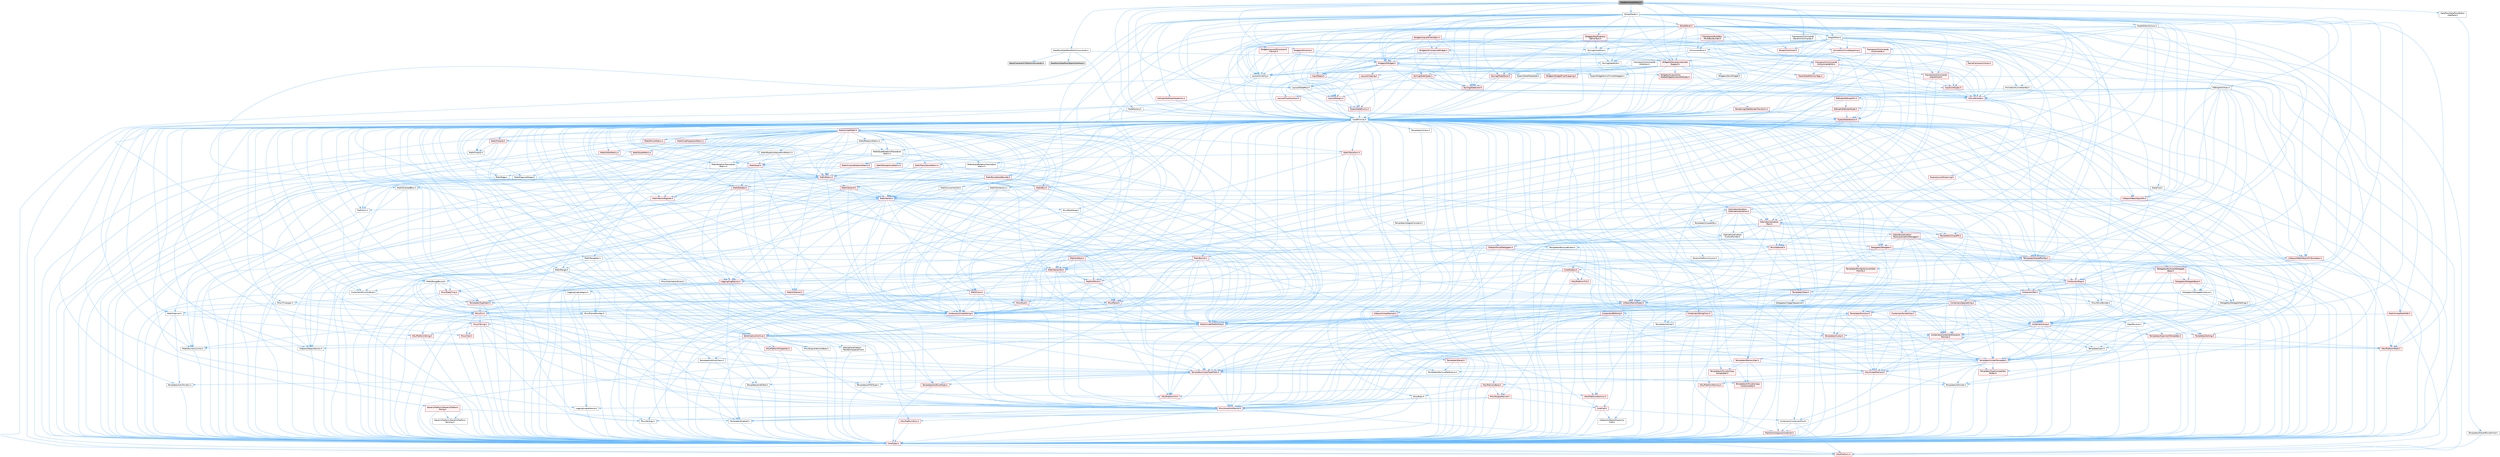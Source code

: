 digraph "DataflowGraphEditor.h"
{
 // INTERACTIVE_SVG=YES
 // LATEX_PDF_SIZE
  bgcolor="transparent";
  edge [fontname=Helvetica,fontsize=10,labelfontname=Helvetica,labelfontsize=10];
  node [fontname=Helvetica,fontsize=10,shape=box,height=0.2,width=0.4];
  Node1 [id="Node000001",label="DataflowGraphEditor.h",height=0.2,width=0.4,color="gray40", fillcolor="grey60", style="filled", fontcolor="black",tooltip=" "];
  Node1 -> Node2 [id="edge1_Node000001_Node000002",color="steelblue1",style="solid",tooltip=" "];
  Node2 [id="Node000002",label="CoreMinimal.h",height=0.2,width=0.4,color="grey40", fillcolor="white", style="filled",URL="$d7/d67/CoreMinimal_8h.html",tooltip=" "];
  Node2 -> Node3 [id="edge2_Node000002_Node000003",color="steelblue1",style="solid",tooltip=" "];
  Node3 [id="Node000003",label="CoreTypes.h",height=0.2,width=0.4,color="red", fillcolor="#FFF0F0", style="filled",URL="$dc/dec/CoreTypes_8h.html",tooltip=" "];
  Node3 -> Node4 [id="edge3_Node000003_Node000004",color="steelblue1",style="solid",tooltip=" "];
  Node4 [id="Node000004",label="HAL/Platform.h",height=0.2,width=0.4,color="red", fillcolor="#FFF0F0", style="filled",URL="$d9/dd0/Platform_8h.html",tooltip=" "];
  Node2 -> Node17 [id="edge4_Node000002_Node000017",color="steelblue1",style="solid",tooltip=" "];
  Node17 [id="Node000017",label="CoreFwd.h",height=0.2,width=0.4,color="red", fillcolor="#FFF0F0", style="filled",URL="$d1/d1e/CoreFwd_8h.html",tooltip=" "];
  Node17 -> Node3 [id="edge5_Node000017_Node000003",color="steelblue1",style="solid",tooltip=" "];
  Node17 -> Node18 [id="edge6_Node000017_Node000018",color="steelblue1",style="solid",tooltip=" "];
  Node18 [id="Node000018",label="Containers/ContainersFwd.h",height=0.2,width=0.4,color="grey40", fillcolor="white", style="filled",URL="$d4/d0a/ContainersFwd_8h.html",tooltip=" "];
  Node18 -> Node4 [id="edge7_Node000018_Node000004",color="steelblue1",style="solid",tooltip=" "];
  Node18 -> Node3 [id="edge8_Node000018_Node000003",color="steelblue1",style="solid",tooltip=" "];
  Node18 -> Node19 [id="edge9_Node000018_Node000019",color="steelblue1",style="solid",tooltip=" "];
  Node19 [id="Node000019",label="Traits/IsContiguousContainer.h",height=0.2,width=0.4,color="red", fillcolor="#FFF0F0", style="filled",URL="$d5/d3c/IsContiguousContainer_8h.html",tooltip=" "];
  Node19 -> Node3 [id="edge10_Node000019_Node000003",color="steelblue1",style="solid",tooltip=" "];
  Node17 -> Node23 [id="edge11_Node000017_Node000023",color="steelblue1",style="solid",tooltip=" "];
  Node23 [id="Node000023",label="UObject/UObjectHierarchy\lFwd.h",height=0.2,width=0.4,color="grey40", fillcolor="white", style="filled",URL="$d3/d13/UObjectHierarchyFwd_8h.html",tooltip=" "];
  Node2 -> Node23 [id="edge12_Node000002_Node000023",color="steelblue1",style="solid",tooltip=" "];
  Node2 -> Node18 [id="edge13_Node000002_Node000018",color="steelblue1",style="solid",tooltip=" "];
  Node2 -> Node24 [id="edge14_Node000002_Node000024",color="steelblue1",style="solid",tooltip=" "];
  Node24 [id="Node000024",label="Misc/VarArgs.h",height=0.2,width=0.4,color="grey40", fillcolor="white", style="filled",URL="$d5/d6f/VarArgs_8h.html",tooltip=" "];
  Node24 -> Node3 [id="edge15_Node000024_Node000003",color="steelblue1",style="solid",tooltip=" "];
  Node2 -> Node25 [id="edge16_Node000002_Node000025",color="steelblue1",style="solid",tooltip=" "];
  Node25 [id="Node000025",label="Logging/LogVerbosity.h",height=0.2,width=0.4,color="grey40", fillcolor="white", style="filled",URL="$d2/d8f/LogVerbosity_8h.html",tooltip=" "];
  Node25 -> Node3 [id="edge17_Node000025_Node000003",color="steelblue1",style="solid",tooltip=" "];
  Node2 -> Node26 [id="edge18_Node000002_Node000026",color="steelblue1",style="solid",tooltip=" "];
  Node26 [id="Node000026",label="Misc/OutputDevice.h",height=0.2,width=0.4,color="red", fillcolor="#FFF0F0", style="filled",URL="$d7/d32/OutputDevice_8h.html",tooltip=" "];
  Node26 -> Node17 [id="edge19_Node000026_Node000017",color="steelblue1",style="solid",tooltip=" "];
  Node26 -> Node3 [id="edge20_Node000026_Node000003",color="steelblue1",style="solid",tooltip=" "];
  Node26 -> Node25 [id="edge21_Node000026_Node000025",color="steelblue1",style="solid",tooltip=" "];
  Node26 -> Node24 [id="edge22_Node000026_Node000024",color="steelblue1",style="solid",tooltip=" "];
  Node2 -> Node32 [id="edge23_Node000002_Node000032",color="steelblue1",style="solid",tooltip=" "];
  Node32 [id="Node000032",label="HAL/PlatformCrt.h",height=0.2,width=0.4,color="red", fillcolor="#FFF0F0", style="filled",URL="$d8/d75/PlatformCrt_8h.html",tooltip=" "];
  Node2 -> Node42 [id="edge24_Node000002_Node000042",color="steelblue1",style="solid",tooltip=" "];
  Node42 [id="Node000042",label="HAL/PlatformMisc.h",height=0.2,width=0.4,color="red", fillcolor="#FFF0F0", style="filled",URL="$d0/df5/PlatformMisc_8h.html",tooltip=" "];
  Node42 -> Node3 [id="edge25_Node000042_Node000003",color="steelblue1",style="solid",tooltip=" "];
  Node2 -> Node61 [id="edge26_Node000002_Node000061",color="steelblue1",style="solid",tooltip=" "];
  Node61 [id="Node000061",label="Misc/AssertionMacros.h",height=0.2,width=0.4,color="red", fillcolor="#FFF0F0", style="filled",URL="$d0/dfa/AssertionMacros_8h.html",tooltip=" "];
  Node61 -> Node3 [id="edge27_Node000061_Node000003",color="steelblue1",style="solid",tooltip=" "];
  Node61 -> Node4 [id="edge28_Node000061_Node000004",color="steelblue1",style="solid",tooltip=" "];
  Node61 -> Node42 [id="edge29_Node000061_Node000042",color="steelblue1",style="solid",tooltip=" "];
  Node61 -> Node62 [id="edge30_Node000061_Node000062",color="steelblue1",style="solid",tooltip=" "];
  Node62 [id="Node000062",label="Templates/EnableIf.h",height=0.2,width=0.4,color="grey40", fillcolor="white", style="filled",URL="$d7/d60/EnableIf_8h.html",tooltip=" "];
  Node62 -> Node3 [id="edge31_Node000062_Node000003",color="steelblue1",style="solid",tooltip=" "];
  Node61 -> Node24 [id="edge32_Node000061_Node000024",color="steelblue1",style="solid",tooltip=" "];
  Node2 -> Node70 [id="edge33_Node000002_Node000070",color="steelblue1",style="solid",tooltip=" "];
  Node70 [id="Node000070",label="Templates/IsPointer.h",height=0.2,width=0.4,color="grey40", fillcolor="white", style="filled",URL="$d7/d05/IsPointer_8h.html",tooltip=" "];
  Node70 -> Node3 [id="edge34_Node000070_Node000003",color="steelblue1",style="solid",tooltip=" "];
  Node2 -> Node71 [id="edge35_Node000002_Node000071",color="steelblue1",style="solid",tooltip=" "];
  Node71 [id="Node000071",label="HAL/PlatformMemory.h",height=0.2,width=0.4,color="red", fillcolor="#FFF0F0", style="filled",URL="$de/d68/PlatformMemory_8h.html",tooltip=" "];
  Node71 -> Node3 [id="edge36_Node000071_Node000003",color="steelblue1",style="solid",tooltip=" "];
  Node2 -> Node54 [id="edge37_Node000002_Node000054",color="steelblue1",style="solid",tooltip=" "];
  Node54 [id="Node000054",label="HAL/PlatformAtomics.h",height=0.2,width=0.4,color="red", fillcolor="#FFF0F0", style="filled",URL="$d3/d36/PlatformAtomics_8h.html",tooltip=" "];
  Node54 -> Node3 [id="edge38_Node000054_Node000003",color="steelblue1",style="solid",tooltip=" "];
  Node2 -> Node76 [id="edge39_Node000002_Node000076",color="steelblue1",style="solid",tooltip=" "];
  Node76 [id="Node000076",label="Misc/Exec.h",height=0.2,width=0.4,color="grey40", fillcolor="white", style="filled",URL="$de/ddb/Exec_8h.html",tooltip=" "];
  Node76 -> Node3 [id="edge40_Node000076_Node000003",color="steelblue1",style="solid",tooltip=" "];
  Node76 -> Node61 [id="edge41_Node000076_Node000061",color="steelblue1",style="solid",tooltip=" "];
  Node2 -> Node77 [id="edge42_Node000002_Node000077",color="steelblue1",style="solid",tooltip=" "];
  Node77 [id="Node000077",label="HAL/MemoryBase.h",height=0.2,width=0.4,color="red", fillcolor="#FFF0F0", style="filled",URL="$d6/d9f/MemoryBase_8h.html",tooltip=" "];
  Node77 -> Node3 [id="edge43_Node000077_Node000003",color="steelblue1",style="solid",tooltip=" "];
  Node77 -> Node54 [id="edge44_Node000077_Node000054",color="steelblue1",style="solid",tooltip=" "];
  Node77 -> Node32 [id="edge45_Node000077_Node000032",color="steelblue1",style="solid",tooltip=" "];
  Node77 -> Node76 [id="edge46_Node000077_Node000076",color="steelblue1",style="solid",tooltip=" "];
  Node77 -> Node26 [id="edge47_Node000077_Node000026",color="steelblue1",style="solid",tooltip=" "];
  Node2 -> Node87 [id="edge48_Node000002_Node000087",color="steelblue1",style="solid",tooltip=" "];
  Node87 [id="Node000087",label="HAL/UnrealMemory.h",height=0.2,width=0.4,color="red", fillcolor="#FFF0F0", style="filled",URL="$d9/d96/UnrealMemory_8h.html",tooltip=" "];
  Node87 -> Node3 [id="edge49_Node000087_Node000003",color="steelblue1",style="solid",tooltip=" "];
  Node87 -> Node77 [id="edge50_Node000087_Node000077",color="steelblue1",style="solid",tooltip=" "];
  Node87 -> Node71 [id="edge51_Node000087_Node000071",color="steelblue1",style="solid",tooltip=" "];
  Node87 -> Node70 [id="edge52_Node000087_Node000070",color="steelblue1",style="solid",tooltip=" "];
  Node2 -> Node89 [id="edge53_Node000002_Node000089",color="steelblue1",style="solid",tooltip=" "];
  Node89 [id="Node000089",label="Templates/IsArithmetic.h",height=0.2,width=0.4,color="grey40", fillcolor="white", style="filled",URL="$d2/d5d/IsArithmetic_8h.html",tooltip=" "];
  Node89 -> Node3 [id="edge54_Node000089_Node000003",color="steelblue1",style="solid",tooltip=" "];
  Node2 -> Node83 [id="edge55_Node000002_Node000083",color="steelblue1",style="solid",tooltip=" "];
  Node83 [id="Node000083",label="Templates/AndOrNot.h",height=0.2,width=0.4,color="grey40", fillcolor="white", style="filled",URL="$db/d0a/AndOrNot_8h.html",tooltip=" "];
  Node83 -> Node3 [id="edge56_Node000083_Node000003",color="steelblue1",style="solid",tooltip=" "];
  Node2 -> Node90 [id="edge57_Node000002_Node000090",color="steelblue1",style="solid",tooltip=" "];
  Node90 [id="Node000090",label="Templates/IsPODType.h",height=0.2,width=0.4,color="grey40", fillcolor="white", style="filled",URL="$d7/db1/IsPODType_8h.html",tooltip=" "];
  Node90 -> Node3 [id="edge58_Node000090_Node000003",color="steelblue1",style="solid",tooltip=" "];
  Node2 -> Node91 [id="edge59_Node000002_Node000091",color="steelblue1",style="solid",tooltip=" "];
  Node91 [id="Node000091",label="Templates/IsUECoreType.h",height=0.2,width=0.4,color="red", fillcolor="#FFF0F0", style="filled",URL="$d1/db8/IsUECoreType_8h.html",tooltip=" "];
  Node91 -> Node3 [id="edge60_Node000091_Node000003",color="steelblue1",style="solid",tooltip=" "];
  Node2 -> Node84 [id="edge61_Node000002_Node000084",color="steelblue1",style="solid",tooltip=" "];
  Node84 [id="Node000084",label="Templates/IsTriviallyCopy\lConstructible.h",height=0.2,width=0.4,color="red", fillcolor="#FFF0F0", style="filled",URL="$d3/d78/IsTriviallyCopyConstructible_8h.html",tooltip=" "];
  Node84 -> Node3 [id="edge62_Node000084_Node000003",color="steelblue1",style="solid",tooltip=" "];
  Node2 -> Node92 [id="edge63_Node000002_Node000092",color="steelblue1",style="solid",tooltip=" "];
  Node92 [id="Node000092",label="Templates/UnrealTypeTraits.h",height=0.2,width=0.4,color="red", fillcolor="#FFF0F0", style="filled",URL="$d2/d2d/UnrealTypeTraits_8h.html",tooltip=" "];
  Node92 -> Node3 [id="edge64_Node000092_Node000003",color="steelblue1",style="solid",tooltip=" "];
  Node92 -> Node70 [id="edge65_Node000092_Node000070",color="steelblue1",style="solid",tooltip=" "];
  Node92 -> Node61 [id="edge66_Node000092_Node000061",color="steelblue1",style="solid",tooltip=" "];
  Node92 -> Node83 [id="edge67_Node000092_Node000083",color="steelblue1",style="solid",tooltip=" "];
  Node92 -> Node62 [id="edge68_Node000092_Node000062",color="steelblue1",style="solid",tooltip=" "];
  Node92 -> Node89 [id="edge69_Node000092_Node000089",color="steelblue1",style="solid",tooltip=" "];
  Node92 -> Node90 [id="edge70_Node000092_Node000090",color="steelblue1",style="solid",tooltip=" "];
  Node92 -> Node91 [id="edge71_Node000092_Node000091",color="steelblue1",style="solid",tooltip=" "];
  Node92 -> Node84 [id="edge72_Node000092_Node000084",color="steelblue1",style="solid",tooltip=" "];
  Node2 -> Node62 [id="edge73_Node000002_Node000062",color="steelblue1",style="solid",tooltip=" "];
  Node2 -> Node94 [id="edge74_Node000002_Node000094",color="steelblue1",style="solid",tooltip=" "];
  Node94 [id="Node000094",label="Templates/RemoveReference.h",height=0.2,width=0.4,color="grey40", fillcolor="white", style="filled",URL="$da/dbe/RemoveReference_8h.html",tooltip=" "];
  Node94 -> Node3 [id="edge75_Node000094_Node000003",color="steelblue1",style="solid",tooltip=" "];
  Node2 -> Node95 [id="edge76_Node000002_Node000095",color="steelblue1",style="solid",tooltip=" "];
  Node95 [id="Node000095",label="Templates/IntegralConstant.h",height=0.2,width=0.4,color="grey40", fillcolor="white", style="filled",URL="$db/d1b/IntegralConstant_8h.html",tooltip=" "];
  Node95 -> Node3 [id="edge77_Node000095_Node000003",color="steelblue1",style="solid",tooltip=" "];
  Node2 -> Node96 [id="edge78_Node000002_Node000096",color="steelblue1",style="solid",tooltip=" "];
  Node96 [id="Node000096",label="Templates/IsClass.h",height=0.2,width=0.4,color="grey40", fillcolor="white", style="filled",URL="$db/dcb/IsClass_8h.html",tooltip=" "];
  Node96 -> Node3 [id="edge79_Node000096_Node000003",color="steelblue1",style="solid",tooltip=" "];
  Node2 -> Node97 [id="edge80_Node000002_Node000097",color="steelblue1",style="solid",tooltip=" "];
  Node97 [id="Node000097",label="Templates/TypeCompatible\lBytes.h",height=0.2,width=0.4,color="red", fillcolor="#FFF0F0", style="filled",URL="$df/d0a/TypeCompatibleBytes_8h.html",tooltip=" "];
  Node97 -> Node3 [id="edge81_Node000097_Node000003",color="steelblue1",style="solid",tooltip=" "];
  Node2 -> Node19 [id="edge82_Node000002_Node000019",color="steelblue1",style="solid",tooltip=" "];
  Node2 -> Node98 [id="edge83_Node000002_Node000098",color="steelblue1",style="solid",tooltip=" "];
  Node98 [id="Node000098",label="Templates/UnrealTemplate.h",height=0.2,width=0.4,color="red", fillcolor="#FFF0F0", style="filled",URL="$d4/d24/UnrealTemplate_8h.html",tooltip=" "];
  Node98 -> Node3 [id="edge84_Node000098_Node000003",color="steelblue1",style="solid",tooltip=" "];
  Node98 -> Node70 [id="edge85_Node000098_Node000070",color="steelblue1",style="solid",tooltip=" "];
  Node98 -> Node87 [id="edge86_Node000098_Node000087",color="steelblue1",style="solid",tooltip=" "];
  Node98 -> Node92 [id="edge87_Node000098_Node000092",color="steelblue1",style="solid",tooltip=" "];
  Node98 -> Node94 [id="edge88_Node000098_Node000094",color="steelblue1",style="solid",tooltip=" "];
  Node98 -> Node97 [id="edge89_Node000098_Node000097",color="steelblue1",style="solid",tooltip=" "];
  Node98 -> Node19 [id="edge90_Node000098_Node000019",color="steelblue1",style="solid",tooltip=" "];
  Node2 -> Node47 [id="edge91_Node000002_Node000047",color="steelblue1",style="solid",tooltip=" "];
  Node47 [id="Node000047",label="Math/NumericLimits.h",height=0.2,width=0.4,color="grey40", fillcolor="white", style="filled",URL="$df/d1b/NumericLimits_8h.html",tooltip=" "];
  Node47 -> Node3 [id="edge92_Node000047_Node000003",color="steelblue1",style="solid",tooltip=" "];
  Node2 -> Node102 [id="edge93_Node000002_Node000102",color="steelblue1",style="solid",tooltip=" "];
  Node102 [id="Node000102",label="HAL/PlatformMath.h",height=0.2,width=0.4,color="red", fillcolor="#FFF0F0", style="filled",URL="$dc/d53/PlatformMath_8h.html",tooltip=" "];
  Node102 -> Node3 [id="edge94_Node000102_Node000003",color="steelblue1",style="solid",tooltip=" "];
  Node2 -> Node85 [id="edge95_Node000002_Node000085",color="steelblue1",style="solid",tooltip=" "];
  Node85 [id="Node000085",label="Templates/IsTriviallyCopy\lAssignable.h",height=0.2,width=0.4,color="red", fillcolor="#FFF0F0", style="filled",URL="$d2/df2/IsTriviallyCopyAssignable_8h.html",tooltip=" "];
  Node85 -> Node3 [id="edge96_Node000085_Node000003",color="steelblue1",style="solid",tooltip=" "];
  Node2 -> Node110 [id="edge97_Node000002_Node000110",color="steelblue1",style="solid",tooltip=" "];
  Node110 [id="Node000110",label="Templates/MemoryOps.h",height=0.2,width=0.4,color="red", fillcolor="#FFF0F0", style="filled",URL="$db/dea/MemoryOps_8h.html",tooltip=" "];
  Node110 -> Node3 [id="edge98_Node000110_Node000003",color="steelblue1",style="solid",tooltip=" "];
  Node110 -> Node87 [id="edge99_Node000110_Node000087",color="steelblue1",style="solid",tooltip=" "];
  Node110 -> Node85 [id="edge100_Node000110_Node000085",color="steelblue1",style="solid",tooltip=" "];
  Node110 -> Node84 [id="edge101_Node000110_Node000084",color="steelblue1",style="solid",tooltip=" "];
  Node110 -> Node92 [id="edge102_Node000110_Node000092",color="steelblue1",style="solid",tooltip=" "];
  Node2 -> Node111 [id="edge103_Node000002_Node000111",color="steelblue1",style="solid",tooltip=" "];
  Node111 [id="Node000111",label="Containers/ContainerAllocation\lPolicies.h",height=0.2,width=0.4,color="red", fillcolor="#FFF0F0", style="filled",URL="$d7/dff/ContainerAllocationPolicies_8h.html",tooltip=" "];
  Node111 -> Node3 [id="edge104_Node000111_Node000003",color="steelblue1",style="solid",tooltip=" "];
  Node111 -> Node111 [id="edge105_Node000111_Node000111",color="steelblue1",style="solid",tooltip=" "];
  Node111 -> Node102 [id="edge106_Node000111_Node000102",color="steelblue1",style="solid",tooltip=" "];
  Node111 -> Node87 [id="edge107_Node000111_Node000087",color="steelblue1",style="solid",tooltip=" "];
  Node111 -> Node47 [id="edge108_Node000111_Node000047",color="steelblue1",style="solid",tooltip=" "];
  Node111 -> Node61 [id="edge109_Node000111_Node000061",color="steelblue1",style="solid",tooltip=" "];
  Node111 -> Node110 [id="edge110_Node000111_Node000110",color="steelblue1",style="solid",tooltip=" "];
  Node111 -> Node97 [id="edge111_Node000111_Node000097",color="steelblue1",style="solid",tooltip=" "];
  Node2 -> Node114 [id="edge112_Node000002_Node000114",color="steelblue1",style="solid",tooltip=" "];
  Node114 [id="Node000114",label="Templates/IsEnumClass.h",height=0.2,width=0.4,color="grey40", fillcolor="white", style="filled",URL="$d7/d15/IsEnumClass_8h.html",tooltip=" "];
  Node114 -> Node3 [id="edge113_Node000114_Node000003",color="steelblue1",style="solid",tooltip=" "];
  Node114 -> Node83 [id="edge114_Node000114_Node000083",color="steelblue1",style="solid",tooltip=" "];
  Node2 -> Node115 [id="edge115_Node000002_Node000115",color="steelblue1",style="solid",tooltip=" "];
  Node115 [id="Node000115",label="HAL/PlatformProperties.h",height=0.2,width=0.4,color="red", fillcolor="#FFF0F0", style="filled",URL="$d9/db0/PlatformProperties_8h.html",tooltip=" "];
  Node115 -> Node3 [id="edge116_Node000115_Node000003",color="steelblue1",style="solid",tooltip=" "];
  Node2 -> Node118 [id="edge117_Node000002_Node000118",color="steelblue1",style="solid",tooltip=" "];
  Node118 [id="Node000118",label="Misc/EngineVersionBase.h",height=0.2,width=0.4,color="grey40", fillcolor="white", style="filled",URL="$d5/d2b/EngineVersionBase_8h.html",tooltip=" "];
  Node118 -> Node3 [id="edge118_Node000118_Node000003",color="steelblue1",style="solid",tooltip=" "];
  Node2 -> Node119 [id="edge119_Node000002_Node000119",color="steelblue1",style="solid",tooltip=" "];
  Node119 [id="Node000119",label="Internationalization\l/TextNamespaceFwd.h",height=0.2,width=0.4,color="grey40", fillcolor="white", style="filled",URL="$d8/d97/TextNamespaceFwd_8h.html",tooltip=" "];
  Node119 -> Node3 [id="edge120_Node000119_Node000003",color="steelblue1",style="solid",tooltip=" "];
  Node2 -> Node120 [id="edge121_Node000002_Node000120",color="steelblue1",style="solid",tooltip=" "];
  Node120 [id="Node000120",label="Serialization/Archive.h",height=0.2,width=0.4,color="red", fillcolor="#FFF0F0", style="filled",URL="$d7/d3b/Archive_8h.html",tooltip=" "];
  Node120 -> Node17 [id="edge122_Node000120_Node000017",color="steelblue1",style="solid",tooltip=" "];
  Node120 -> Node3 [id="edge123_Node000120_Node000003",color="steelblue1",style="solid",tooltip=" "];
  Node120 -> Node115 [id="edge124_Node000120_Node000115",color="steelblue1",style="solid",tooltip=" "];
  Node120 -> Node119 [id="edge125_Node000120_Node000119",color="steelblue1",style="solid",tooltip=" "];
  Node120 -> Node61 [id="edge126_Node000120_Node000061",color="steelblue1",style="solid",tooltip=" "];
  Node120 -> Node118 [id="edge127_Node000120_Node000118",color="steelblue1",style="solid",tooltip=" "];
  Node120 -> Node24 [id="edge128_Node000120_Node000024",color="steelblue1",style="solid",tooltip=" "];
  Node120 -> Node62 [id="edge129_Node000120_Node000062",color="steelblue1",style="solid",tooltip=" "];
  Node120 -> Node114 [id="edge130_Node000120_Node000114",color="steelblue1",style="solid",tooltip=" "];
  Node120 -> Node98 [id="edge131_Node000120_Node000098",color="steelblue1",style="solid",tooltip=" "];
  Node120 -> Node123 [id="edge132_Node000120_Node000123",color="steelblue1",style="solid",tooltip=" "];
  Node123 [id="Node000123",label="UObject/ObjectVersion.h",height=0.2,width=0.4,color="grey40", fillcolor="white", style="filled",URL="$da/d63/ObjectVersion_8h.html",tooltip=" "];
  Node123 -> Node3 [id="edge133_Node000123_Node000003",color="steelblue1",style="solid",tooltip=" "];
  Node2 -> Node124 [id="edge134_Node000002_Node000124",color="steelblue1",style="solid",tooltip=" "];
  Node124 [id="Node000124",label="Templates/Less.h",height=0.2,width=0.4,color="grey40", fillcolor="white", style="filled",URL="$de/dc8/Less_8h.html",tooltip=" "];
  Node124 -> Node3 [id="edge135_Node000124_Node000003",color="steelblue1",style="solid",tooltip=" "];
  Node124 -> Node98 [id="edge136_Node000124_Node000098",color="steelblue1",style="solid",tooltip=" "];
  Node2 -> Node125 [id="edge137_Node000002_Node000125",color="steelblue1",style="solid",tooltip=" "];
  Node125 [id="Node000125",label="Templates/Sorting.h",height=0.2,width=0.4,color="red", fillcolor="#FFF0F0", style="filled",URL="$d3/d9e/Sorting_8h.html",tooltip=" "];
  Node125 -> Node3 [id="edge138_Node000125_Node000003",color="steelblue1",style="solid",tooltip=" "];
  Node125 -> Node102 [id="edge139_Node000125_Node000102",color="steelblue1",style="solid",tooltip=" "];
  Node125 -> Node124 [id="edge140_Node000125_Node000124",color="steelblue1",style="solid",tooltip=" "];
  Node2 -> Node136 [id="edge141_Node000002_Node000136",color="steelblue1",style="solid",tooltip=" "];
  Node136 [id="Node000136",label="Misc/Char.h",height=0.2,width=0.4,color="red", fillcolor="#FFF0F0", style="filled",URL="$d0/d58/Char_8h.html",tooltip=" "];
  Node136 -> Node3 [id="edge142_Node000136_Node000003",color="steelblue1",style="solid",tooltip=" "];
  Node2 -> Node139 [id="edge143_Node000002_Node000139",color="steelblue1",style="solid",tooltip=" "];
  Node139 [id="Node000139",label="GenericPlatform/GenericPlatform\lStricmp.h",height=0.2,width=0.4,color="grey40", fillcolor="white", style="filled",URL="$d2/d86/GenericPlatformStricmp_8h.html",tooltip=" "];
  Node139 -> Node3 [id="edge144_Node000139_Node000003",color="steelblue1",style="solid",tooltip=" "];
  Node2 -> Node140 [id="edge145_Node000002_Node000140",color="steelblue1",style="solid",tooltip=" "];
  Node140 [id="Node000140",label="GenericPlatform/GenericPlatform\lString.h",height=0.2,width=0.4,color="red", fillcolor="#FFF0F0", style="filled",URL="$dd/d20/GenericPlatformString_8h.html",tooltip=" "];
  Node140 -> Node3 [id="edge146_Node000140_Node000003",color="steelblue1",style="solid",tooltip=" "];
  Node140 -> Node139 [id="edge147_Node000140_Node000139",color="steelblue1",style="solid",tooltip=" "];
  Node140 -> Node62 [id="edge148_Node000140_Node000062",color="steelblue1",style="solid",tooltip=" "];
  Node2 -> Node73 [id="edge149_Node000002_Node000073",color="steelblue1",style="solid",tooltip=" "];
  Node73 [id="Node000073",label="HAL/PlatformString.h",height=0.2,width=0.4,color="red", fillcolor="#FFF0F0", style="filled",URL="$db/db5/PlatformString_8h.html",tooltip=" "];
  Node73 -> Node3 [id="edge150_Node000073_Node000003",color="steelblue1",style="solid",tooltip=" "];
  Node2 -> Node143 [id="edge151_Node000002_Node000143",color="steelblue1",style="solid",tooltip=" "];
  Node143 [id="Node000143",label="Misc/CString.h",height=0.2,width=0.4,color="red", fillcolor="#FFF0F0", style="filled",URL="$d2/d49/CString_8h.html",tooltip=" "];
  Node143 -> Node3 [id="edge152_Node000143_Node000003",color="steelblue1",style="solid",tooltip=" "];
  Node143 -> Node32 [id="edge153_Node000143_Node000032",color="steelblue1",style="solid",tooltip=" "];
  Node143 -> Node73 [id="edge154_Node000143_Node000073",color="steelblue1",style="solid",tooltip=" "];
  Node143 -> Node61 [id="edge155_Node000143_Node000061",color="steelblue1",style="solid",tooltip=" "];
  Node143 -> Node136 [id="edge156_Node000143_Node000136",color="steelblue1",style="solid",tooltip=" "];
  Node143 -> Node24 [id="edge157_Node000143_Node000024",color="steelblue1",style="solid",tooltip=" "];
  Node2 -> Node144 [id="edge158_Node000002_Node000144",color="steelblue1",style="solid",tooltip=" "];
  Node144 [id="Node000144",label="Misc/Crc.h",height=0.2,width=0.4,color="red", fillcolor="#FFF0F0", style="filled",URL="$d4/dd2/Crc_8h.html",tooltip=" "];
  Node144 -> Node3 [id="edge159_Node000144_Node000003",color="steelblue1",style="solid",tooltip=" "];
  Node144 -> Node73 [id="edge160_Node000144_Node000073",color="steelblue1",style="solid",tooltip=" "];
  Node144 -> Node61 [id="edge161_Node000144_Node000061",color="steelblue1",style="solid",tooltip=" "];
  Node144 -> Node143 [id="edge162_Node000144_Node000143",color="steelblue1",style="solid",tooltip=" "];
  Node144 -> Node136 [id="edge163_Node000144_Node000136",color="steelblue1",style="solid",tooltip=" "];
  Node144 -> Node92 [id="edge164_Node000144_Node000092",color="steelblue1",style="solid",tooltip=" "];
  Node2 -> Node135 [id="edge165_Node000002_Node000135",color="steelblue1",style="solid",tooltip=" "];
  Node135 [id="Node000135",label="Math/UnrealMathUtility.h",height=0.2,width=0.4,color="red", fillcolor="#FFF0F0", style="filled",URL="$db/db8/UnrealMathUtility_8h.html",tooltip=" "];
  Node135 -> Node3 [id="edge166_Node000135_Node000003",color="steelblue1",style="solid",tooltip=" "];
  Node135 -> Node61 [id="edge167_Node000135_Node000061",color="steelblue1",style="solid",tooltip=" "];
  Node135 -> Node102 [id="edge168_Node000135_Node000102",color="steelblue1",style="solid",tooltip=" "];
  Node2 -> Node145 [id="edge169_Node000002_Node000145",color="steelblue1",style="solid",tooltip=" "];
  Node145 [id="Node000145",label="Containers/UnrealString.h",height=0.2,width=0.4,color="red", fillcolor="#FFF0F0", style="filled",URL="$d5/dba/UnrealString_8h.html",tooltip=" "];
  Node2 -> Node149 [id="edge170_Node000002_Node000149",color="steelblue1",style="solid",tooltip=" "];
  Node149 [id="Node000149",label="Containers/Array.h",height=0.2,width=0.4,color="red", fillcolor="#FFF0F0", style="filled",URL="$df/dd0/Array_8h.html",tooltip=" "];
  Node149 -> Node3 [id="edge171_Node000149_Node000003",color="steelblue1",style="solid",tooltip=" "];
  Node149 -> Node61 [id="edge172_Node000149_Node000061",color="steelblue1",style="solid",tooltip=" "];
  Node149 -> Node87 [id="edge173_Node000149_Node000087",color="steelblue1",style="solid",tooltip=" "];
  Node149 -> Node92 [id="edge174_Node000149_Node000092",color="steelblue1",style="solid",tooltip=" "];
  Node149 -> Node98 [id="edge175_Node000149_Node000098",color="steelblue1",style="solid",tooltip=" "];
  Node149 -> Node111 [id="edge176_Node000149_Node000111",color="steelblue1",style="solid",tooltip=" "];
  Node149 -> Node120 [id="edge177_Node000149_Node000120",color="steelblue1",style="solid",tooltip=" "];
  Node149 -> Node128 [id="edge178_Node000149_Node000128",color="steelblue1",style="solid",tooltip=" "];
  Node128 [id="Node000128",label="Templates/Invoke.h",height=0.2,width=0.4,color="red", fillcolor="#FFF0F0", style="filled",URL="$d7/deb/Invoke_8h.html",tooltip=" "];
  Node128 -> Node3 [id="edge179_Node000128_Node000003",color="steelblue1",style="solid",tooltip=" "];
  Node128 -> Node98 [id="edge180_Node000128_Node000098",color="steelblue1",style="solid",tooltip=" "];
  Node149 -> Node124 [id="edge181_Node000149_Node000124",color="steelblue1",style="solid",tooltip=" "];
  Node149 -> Node125 [id="edge182_Node000149_Node000125",color="steelblue1",style="solid",tooltip=" "];
  Node149 -> Node172 [id="edge183_Node000149_Node000172",color="steelblue1",style="solid",tooltip=" "];
  Node172 [id="Node000172",label="Templates/AlignmentTemplates.h",height=0.2,width=0.4,color="red", fillcolor="#FFF0F0", style="filled",URL="$dd/d32/AlignmentTemplates_8h.html",tooltip=" "];
  Node172 -> Node3 [id="edge184_Node000172_Node000003",color="steelblue1",style="solid",tooltip=" "];
  Node172 -> Node70 [id="edge185_Node000172_Node000070",color="steelblue1",style="solid",tooltip=" "];
  Node2 -> Node173 [id="edge186_Node000002_Node000173",color="steelblue1",style="solid",tooltip=" "];
  Node173 [id="Node000173",label="Misc/FrameNumber.h",height=0.2,width=0.4,color="grey40", fillcolor="white", style="filled",URL="$dd/dbd/FrameNumber_8h.html",tooltip=" "];
  Node173 -> Node3 [id="edge187_Node000173_Node000003",color="steelblue1",style="solid",tooltip=" "];
  Node173 -> Node47 [id="edge188_Node000173_Node000047",color="steelblue1",style="solid",tooltip=" "];
  Node173 -> Node135 [id="edge189_Node000173_Node000135",color="steelblue1",style="solid",tooltip=" "];
  Node173 -> Node62 [id="edge190_Node000173_Node000062",color="steelblue1",style="solid",tooltip=" "];
  Node173 -> Node92 [id="edge191_Node000173_Node000092",color="steelblue1",style="solid",tooltip=" "];
  Node2 -> Node174 [id="edge192_Node000002_Node000174",color="steelblue1",style="solid",tooltip=" "];
  Node174 [id="Node000174",label="Misc/Timespan.h",height=0.2,width=0.4,color="grey40", fillcolor="white", style="filled",URL="$da/dd9/Timespan_8h.html",tooltip=" "];
  Node174 -> Node3 [id="edge193_Node000174_Node000003",color="steelblue1",style="solid",tooltip=" "];
  Node174 -> Node175 [id="edge194_Node000174_Node000175",color="steelblue1",style="solid",tooltip=" "];
  Node175 [id="Node000175",label="Math/Interval.h",height=0.2,width=0.4,color="grey40", fillcolor="white", style="filled",URL="$d1/d55/Interval_8h.html",tooltip=" "];
  Node175 -> Node3 [id="edge195_Node000175_Node000003",color="steelblue1",style="solid",tooltip=" "];
  Node175 -> Node89 [id="edge196_Node000175_Node000089",color="steelblue1",style="solid",tooltip=" "];
  Node175 -> Node92 [id="edge197_Node000175_Node000092",color="steelblue1",style="solid",tooltip=" "];
  Node175 -> Node47 [id="edge198_Node000175_Node000047",color="steelblue1",style="solid",tooltip=" "];
  Node175 -> Node135 [id="edge199_Node000175_Node000135",color="steelblue1",style="solid",tooltip=" "];
  Node174 -> Node135 [id="edge200_Node000174_Node000135",color="steelblue1",style="solid",tooltip=" "];
  Node174 -> Node61 [id="edge201_Node000174_Node000061",color="steelblue1",style="solid",tooltip=" "];
  Node2 -> Node176 [id="edge202_Node000002_Node000176",color="steelblue1",style="solid",tooltip=" "];
  Node176 [id="Node000176",label="Containers/StringConv.h",height=0.2,width=0.4,color="red", fillcolor="#FFF0F0", style="filled",URL="$d3/ddf/StringConv_8h.html",tooltip=" "];
  Node176 -> Node3 [id="edge203_Node000176_Node000003",color="steelblue1",style="solid",tooltip=" "];
  Node176 -> Node61 [id="edge204_Node000176_Node000061",color="steelblue1",style="solid",tooltip=" "];
  Node176 -> Node111 [id="edge205_Node000176_Node000111",color="steelblue1",style="solid",tooltip=" "];
  Node176 -> Node149 [id="edge206_Node000176_Node000149",color="steelblue1",style="solid",tooltip=" "];
  Node176 -> Node143 [id="edge207_Node000176_Node000143",color="steelblue1",style="solid",tooltip=" "];
  Node176 -> Node177 [id="edge208_Node000176_Node000177",color="steelblue1",style="solid",tooltip=" "];
  Node177 [id="Node000177",label="Templates/IsArray.h",height=0.2,width=0.4,color="grey40", fillcolor="white", style="filled",URL="$d8/d8d/IsArray_8h.html",tooltip=" "];
  Node177 -> Node3 [id="edge209_Node000177_Node000003",color="steelblue1",style="solid",tooltip=" "];
  Node176 -> Node98 [id="edge210_Node000176_Node000098",color="steelblue1",style="solid",tooltip=" "];
  Node176 -> Node92 [id="edge211_Node000176_Node000092",color="steelblue1",style="solid",tooltip=" "];
  Node176 -> Node19 [id="edge212_Node000176_Node000019",color="steelblue1",style="solid",tooltip=" "];
  Node2 -> Node178 [id="edge213_Node000002_Node000178",color="steelblue1",style="solid",tooltip=" "];
  Node178 [id="Node000178",label="UObject/UnrealNames.h",height=0.2,width=0.4,color="red", fillcolor="#FFF0F0", style="filled",URL="$d8/db1/UnrealNames_8h.html",tooltip=" "];
  Node178 -> Node3 [id="edge214_Node000178_Node000003",color="steelblue1",style="solid",tooltip=" "];
  Node2 -> Node180 [id="edge215_Node000002_Node000180",color="steelblue1",style="solid",tooltip=" "];
  Node180 [id="Node000180",label="UObject/NameTypes.h",height=0.2,width=0.4,color="red", fillcolor="#FFF0F0", style="filled",URL="$d6/d35/NameTypes_8h.html",tooltip=" "];
  Node180 -> Node3 [id="edge216_Node000180_Node000003",color="steelblue1",style="solid",tooltip=" "];
  Node180 -> Node61 [id="edge217_Node000180_Node000061",color="steelblue1",style="solid",tooltip=" "];
  Node180 -> Node87 [id="edge218_Node000180_Node000087",color="steelblue1",style="solid",tooltip=" "];
  Node180 -> Node92 [id="edge219_Node000180_Node000092",color="steelblue1",style="solid",tooltip=" "];
  Node180 -> Node98 [id="edge220_Node000180_Node000098",color="steelblue1",style="solid",tooltip=" "];
  Node180 -> Node145 [id="edge221_Node000180_Node000145",color="steelblue1",style="solid",tooltip=" "];
  Node180 -> Node176 [id="edge222_Node000180_Node000176",color="steelblue1",style="solid",tooltip=" "];
  Node180 -> Node178 [id="edge223_Node000180_Node000178",color="steelblue1",style="solid",tooltip=" "];
  Node2 -> Node188 [id="edge224_Node000002_Node000188",color="steelblue1",style="solid",tooltip=" "];
  Node188 [id="Node000188",label="Misc/Parse.h",height=0.2,width=0.4,color="red", fillcolor="#FFF0F0", style="filled",URL="$dc/d71/Parse_8h.html",tooltip=" "];
  Node188 -> Node145 [id="edge225_Node000188_Node000145",color="steelblue1",style="solid",tooltip=" "];
  Node188 -> Node3 [id="edge226_Node000188_Node000003",color="steelblue1",style="solid",tooltip=" "];
  Node188 -> Node32 [id="edge227_Node000188_Node000032",color="steelblue1",style="solid",tooltip=" "];
  Node188 -> Node189 [id="edge228_Node000188_Node000189",color="steelblue1",style="solid",tooltip=" "];
  Node189 [id="Node000189",label="Templates/Function.h",height=0.2,width=0.4,color="red", fillcolor="#FFF0F0", style="filled",URL="$df/df5/Function_8h.html",tooltip=" "];
  Node189 -> Node3 [id="edge229_Node000189_Node000003",color="steelblue1",style="solid",tooltip=" "];
  Node189 -> Node61 [id="edge230_Node000189_Node000061",color="steelblue1",style="solid",tooltip=" "];
  Node189 -> Node87 [id="edge231_Node000189_Node000087",color="steelblue1",style="solid",tooltip=" "];
  Node189 -> Node92 [id="edge232_Node000189_Node000092",color="steelblue1",style="solid",tooltip=" "];
  Node189 -> Node128 [id="edge233_Node000189_Node000128",color="steelblue1",style="solid",tooltip=" "];
  Node189 -> Node98 [id="edge234_Node000189_Node000098",color="steelblue1",style="solid",tooltip=" "];
  Node189 -> Node135 [id="edge235_Node000189_Node000135",color="steelblue1",style="solid",tooltip=" "];
  Node2 -> Node172 [id="edge236_Node000002_Node000172",color="steelblue1",style="solid",tooltip=" "];
  Node2 -> Node191 [id="edge237_Node000002_Node000191",color="steelblue1",style="solid",tooltip=" "];
  Node191 [id="Node000191",label="Misc/StructBuilder.h",height=0.2,width=0.4,color="grey40", fillcolor="white", style="filled",URL="$d9/db3/StructBuilder_8h.html",tooltip=" "];
  Node191 -> Node3 [id="edge238_Node000191_Node000003",color="steelblue1",style="solid",tooltip=" "];
  Node191 -> Node135 [id="edge239_Node000191_Node000135",color="steelblue1",style="solid",tooltip=" "];
  Node191 -> Node172 [id="edge240_Node000191_Node000172",color="steelblue1",style="solid",tooltip=" "];
  Node2 -> Node104 [id="edge241_Node000002_Node000104",color="steelblue1",style="solid",tooltip=" "];
  Node104 [id="Node000104",label="Templates/Decay.h",height=0.2,width=0.4,color="red", fillcolor="#FFF0F0", style="filled",URL="$dd/d0f/Decay_8h.html",tooltip=" "];
  Node104 -> Node3 [id="edge242_Node000104_Node000003",color="steelblue1",style="solid",tooltip=" "];
  Node104 -> Node94 [id="edge243_Node000104_Node000094",color="steelblue1",style="solid",tooltip=" "];
  Node2 -> Node192 [id="edge244_Node000002_Node000192",color="steelblue1",style="solid",tooltip=" "];
  Node192 [id="Node000192",label="Templates/PointerIsConvertible\lFromTo.h",height=0.2,width=0.4,color="red", fillcolor="#FFF0F0", style="filled",URL="$d6/d65/PointerIsConvertibleFromTo_8h.html",tooltip=" "];
  Node192 -> Node3 [id="edge245_Node000192_Node000003",color="steelblue1",style="solid",tooltip=" "];
  Node2 -> Node128 [id="edge246_Node000002_Node000128",color="steelblue1",style="solid",tooltip=" "];
  Node2 -> Node189 [id="edge247_Node000002_Node000189",color="steelblue1",style="solid",tooltip=" "];
  Node2 -> Node161 [id="edge248_Node000002_Node000161",color="steelblue1",style="solid",tooltip=" "];
  Node161 [id="Node000161",label="Templates/TypeHash.h",height=0.2,width=0.4,color="red", fillcolor="#FFF0F0", style="filled",URL="$d1/d62/TypeHash_8h.html",tooltip=" "];
  Node161 -> Node3 [id="edge249_Node000161_Node000003",color="steelblue1",style="solid",tooltip=" "];
  Node161 -> Node144 [id="edge250_Node000161_Node000144",color="steelblue1",style="solid",tooltip=" "];
  Node2 -> Node193 [id="edge251_Node000002_Node000193",color="steelblue1",style="solid",tooltip=" "];
  Node193 [id="Node000193",label="Containers/ScriptArray.h",height=0.2,width=0.4,color="red", fillcolor="#FFF0F0", style="filled",URL="$dc/daf/ScriptArray_8h.html",tooltip=" "];
  Node193 -> Node3 [id="edge252_Node000193_Node000003",color="steelblue1",style="solid",tooltip=" "];
  Node193 -> Node61 [id="edge253_Node000193_Node000061",color="steelblue1",style="solid",tooltip=" "];
  Node193 -> Node87 [id="edge254_Node000193_Node000087",color="steelblue1",style="solid",tooltip=" "];
  Node193 -> Node111 [id="edge255_Node000193_Node000111",color="steelblue1",style="solid",tooltip=" "];
  Node193 -> Node149 [id="edge256_Node000193_Node000149",color="steelblue1",style="solid",tooltip=" "];
  Node2 -> Node194 [id="edge257_Node000002_Node000194",color="steelblue1",style="solid",tooltip=" "];
  Node194 [id="Node000194",label="Containers/BitArray.h",height=0.2,width=0.4,color="red", fillcolor="#FFF0F0", style="filled",URL="$d1/de4/BitArray_8h.html",tooltip=" "];
  Node194 -> Node111 [id="edge258_Node000194_Node000111",color="steelblue1",style="solid",tooltip=" "];
  Node194 -> Node3 [id="edge259_Node000194_Node000003",color="steelblue1",style="solid",tooltip=" "];
  Node194 -> Node54 [id="edge260_Node000194_Node000054",color="steelblue1",style="solid",tooltip=" "];
  Node194 -> Node87 [id="edge261_Node000194_Node000087",color="steelblue1",style="solid",tooltip=" "];
  Node194 -> Node135 [id="edge262_Node000194_Node000135",color="steelblue1",style="solid",tooltip=" "];
  Node194 -> Node61 [id="edge263_Node000194_Node000061",color="steelblue1",style="solid",tooltip=" "];
  Node194 -> Node120 [id="edge264_Node000194_Node000120",color="steelblue1",style="solid",tooltip=" "];
  Node194 -> Node62 [id="edge265_Node000194_Node000062",color="steelblue1",style="solid",tooltip=" "];
  Node194 -> Node128 [id="edge266_Node000194_Node000128",color="steelblue1",style="solid",tooltip=" "];
  Node194 -> Node98 [id="edge267_Node000194_Node000098",color="steelblue1",style="solid",tooltip=" "];
  Node194 -> Node92 [id="edge268_Node000194_Node000092",color="steelblue1",style="solid",tooltip=" "];
  Node2 -> Node195 [id="edge269_Node000002_Node000195",color="steelblue1",style="solid",tooltip=" "];
  Node195 [id="Node000195",label="Containers/SparseArray.h",height=0.2,width=0.4,color="red", fillcolor="#FFF0F0", style="filled",URL="$d5/dbf/SparseArray_8h.html",tooltip=" "];
  Node195 -> Node3 [id="edge270_Node000195_Node000003",color="steelblue1",style="solid",tooltip=" "];
  Node195 -> Node61 [id="edge271_Node000195_Node000061",color="steelblue1",style="solid",tooltip=" "];
  Node195 -> Node87 [id="edge272_Node000195_Node000087",color="steelblue1",style="solid",tooltip=" "];
  Node195 -> Node92 [id="edge273_Node000195_Node000092",color="steelblue1",style="solid",tooltip=" "];
  Node195 -> Node98 [id="edge274_Node000195_Node000098",color="steelblue1",style="solid",tooltip=" "];
  Node195 -> Node111 [id="edge275_Node000195_Node000111",color="steelblue1",style="solid",tooltip=" "];
  Node195 -> Node124 [id="edge276_Node000195_Node000124",color="steelblue1",style="solid",tooltip=" "];
  Node195 -> Node149 [id="edge277_Node000195_Node000149",color="steelblue1",style="solid",tooltip=" "];
  Node195 -> Node135 [id="edge278_Node000195_Node000135",color="steelblue1",style="solid",tooltip=" "];
  Node195 -> Node193 [id="edge279_Node000195_Node000193",color="steelblue1",style="solid",tooltip=" "];
  Node195 -> Node194 [id="edge280_Node000195_Node000194",color="steelblue1",style="solid",tooltip=" "];
  Node195 -> Node145 [id="edge281_Node000195_Node000145",color="steelblue1",style="solid",tooltip=" "];
  Node2 -> Node211 [id="edge282_Node000002_Node000211",color="steelblue1",style="solid",tooltip=" "];
  Node211 [id="Node000211",label="Containers/Set.h",height=0.2,width=0.4,color="red", fillcolor="#FFF0F0", style="filled",URL="$d4/d45/Set_8h.html",tooltip=" "];
  Node211 -> Node111 [id="edge283_Node000211_Node000111",color="steelblue1",style="solid",tooltip=" "];
  Node211 -> Node195 [id="edge284_Node000211_Node000195",color="steelblue1",style="solid",tooltip=" "];
  Node211 -> Node18 [id="edge285_Node000211_Node000018",color="steelblue1",style="solid",tooltip=" "];
  Node211 -> Node135 [id="edge286_Node000211_Node000135",color="steelblue1",style="solid",tooltip=" "];
  Node211 -> Node61 [id="edge287_Node000211_Node000061",color="steelblue1",style="solid",tooltip=" "];
  Node211 -> Node191 [id="edge288_Node000211_Node000191",color="steelblue1",style="solid",tooltip=" "];
  Node211 -> Node189 [id="edge289_Node000211_Node000189",color="steelblue1",style="solid",tooltip=" "];
  Node211 -> Node125 [id="edge290_Node000211_Node000125",color="steelblue1",style="solid",tooltip=" "];
  Node211 -> Node161 [id="edge291_Node000211_Node000161",color="steelblue1",style="solid",tooltip=" "];
  Node211 -> Node98 [id="edge292_Node000211_Node000098",color="steelblue1",style="solid",tooltip=" "];
  Node2 -> Node214 [id="edge293_Node000002_Node000214",color="steelblue1",style="solid",tooltip=" "];
  Node214 [id="Node000214",label="Algo/Reverse.h",height=0.2,width=0.4,color="grey40", fillcolor="white", style="filled",URL="$d5/d93/Reverse_8h.html",tooltip=" "];
  Node214 -> Node3 [id="edge294_Node000214_Node000003",color="steelblue1",style="solid",tooltip=" "];
  Node214 -> Node98 [id="edge295_Node000214_Node000098",color="steelblue1",style="solid",tooltip=" "];
  Node2 -> Node215 [id="edge296_Node000002_Node000215",color="steelblue1",style="solid",tooltip=" "];
  Node215 [id="Node000215",label="Containers/Map.h",height=0.2,width=0.4,color="red", fillcolor="#FFF0F0", style="filled",URL="$df/d79/Map_8h.html",tooltip=" "];
  Node215 -> Node3 [id="edge297_Node000215_Node000003",color="steelblue1",style="solid",tooltip=" "];
  Node215 -> Node214 [id="edge298_Node000215_Node000214",color="steelblue1",style="solid",tooltip=" "];
  Node215 -> Node211 [id="edge299_Node000215_Node000211",color="steelblue1",style="solid",tooltip=" "];
  Node215 -> Node145 [id="edge300_Node000215_Node000145",color="steelblue1",style="solid",tooltip=" "];
  Node215 -> Node61 [id="edge301_Node000215_Node000061",color="steelblue1",style="solid",tooltip=" "];
  Node215 -> Node191 [id="edge302_Node000215_Node000191",color="steelblue1",style="solid",tooltip=" "];
  Node215 -> Node189 [id="edge303_Node000215_Node000189",color="steelblue1",style="solid",tooltip=" "];
  Node215 -> Node125 [id="edge304_Node000215_Node000125",color="steelblue1",style="solid",tooltip=" "];
  Node215 -> Node216 [id="edge305_Node000215_Node000216",color="steelblue1",style="solid",tooltip=" "];
  Node216 [id="Node000216",label="Templates/Tuple.h",height=0.2,width=0.4,color="red", fillcolor="#FFF0F0", style="filled",URL="$d2/d4f/Tuple_8h.html",tooltip=" "];
  Node216 -> Node3 [id="edge306_Node000216_Node000003",color="steelblue1",style="solid",tooltip=" "];
  Node216 -> Node98 [id="edge307_Node000216_Node000098",color="steelblue1",style="solid",tooltip=" "];
  Node216 -> Node217 [id="edge308_Node000216_Node000217",color="steelblue1",style="solid",tooltip=" "];
  Node217 [id="Node000217",label="Delegates/IntegerSequence.h",height=0.2,width=0.4,color="grey40", fillcolor="white", style="filled",URL="$d2/dcc/IntegerSequence_8h.html",tooltip=" "];
  Node217 -> Node3 [id="edge309_Node000217_Node000003",color="steelblue1",style="solid",tooltip=" "];
  Node216 -> Node128 [id="edge310_Node000216_Node000128",color="steelblue1",style="solid",tooltip=" "];
  Node216 -> Node161 [id="edge311_Node000216_Node000161",color="steelblue1",style="solid",tooltip=" "];
  Node215 -> Node98 [id="edge312_Node000215_Node000098",color="steelblue1",style="solid",tooltip=" "];
  Node215 -> Node92 [id="edge313_Node000215_Node000092",color="steelblue1",style="solid",tooltip=" "];
  Node2 -> Node219 [id="edge314_Node000002_Node000219",color="steelblue1",style="solid",tooltip=" "];
  Node219 [id="Node000219",label="Math/IntPoint.h",height=0.2,width=0.4,color="red", fillcolor="#FFF0F0", style="filled",URL="$d3/df7/IntPoint_8h.html",tooltip=" "];
  Node219 -> Node3 [id="edge315_Node000219_Node000003",color="steelblue1",style="solid",tooltip=" "];
  Node219 -> Node61 [id="edge316_Node000219_Node000061",color="steelblue1",style="solid",tooltip=" "];
  Node219 -> Node188 [id="edge317_Node000219_Node000188",color="steelblue1",style="solid",tooltip=" "];
  Node219 -> Node135 [id="edge318_Node000219_Node000135",color="steelblue1",style="solid",tooltip=" "];
  Node219 -> Node145 [id="edge319_Node000219_Node000145",color="steelblue1",style="solid",tooltip=" "];
  Node219 -> Node161 [id="edge320_Node000219_Node000161",color="steelblue1",style="solid",tooltip=" "];
  Node2 -> Node221 [id="edge321_Node000002_Node000221",color="steelblue1",style="solid",tooltip=" "];
  Node221 [id="Node000221",label="Math/IntVector.h",height=0.2,width=0.4,color="red", fillcolor="#FFF0F0", style="filled",URL="$d7/d44/IntVector_8h.html",tooltip=" "];
  Node221 -> Node3 [id="edge322_Node000221_Node000003",color="steelblue1",style="solid",tooltip=" "];
  Node221 -> Node144 [id="edge323_Node000221_Node000144",color="steelblue1",style="solid",tooltip=" "];
  Node221 -> Node188 [id="edge324_Node000221_Node000188",color="steelblue1",style="solid",tooltip=" "];
  Node221 -> Node135 [id="edge325_Node000221_Node000135",color="steelblue1",style="solid",tooltip=" "];
  Node221 -> Node145 [id="edge326_Node000221_Node000145",color="steelblue1",style="solid",tooltip=" "];
  Node2 -> Node222 [id="edge327_Node000002_Node000222",color="steelblue1",style="solid",tooltip=" "];
  Node222 [id="Node000222",label="Logging/LogCategory.h",height=0.2,width=0.4,color="grey40", fillcolor="white", style="filled",URL="$d9/d36/LogCategory_8h.html",tooltip=" "];
  Node222 -> Node3 [id="edge328_Node000222_Node000003",color="steelblue1",style="solid",tooltip=" "];
  Node222 -> Node25 [id="edge329_Node000222_Node000025",color="steelblue1",style="solid",tooltip=" "];
  Node222 -> Node180 [id="edge330_Node000222_Node000180",color="steelblue1",style="solid",tooltip=" "];
  Node2 -> Node223 [id="edge331_Node000002_Node000223",color="steelblue1",style="solid",tooltip=" "];
  Node223 [id="Node000223",label="Logging/LogMacros.h",height=0.2,width=0.4,color="red", fillcolor="#FFF0F0", style="filled",URL="$d0/d16/LogMacros_8h.html",tooltip=" "];
  Node223 -> Node145 [id="edge332_Node000223_Node000145",color="steelblue1",style="solid",tooltip=" "];
  Node223 -> Node3 [id="edge333_Node000223_Node000003",color="steelblue1",style="solid",tooltip=" "];
  Node223 -> Node222 [id="edge334_Node000223_Node000222",color="steelblue1",style="solid",tooltip=" "];
  Node223 -> Node25 [id="edge335_Node000223_Node000025",color="steelblue1",style="solid",tooltip=" "];
  Node223 -> Node61 [id="edge336_Node000223_Node000061",color="steelblue1",style="solid",tooltip=" "];
  Node223 -> Node24 [id="edge337_Node000223_Node000024",color="steelblue1",style="solid",tooltip=" "];
  Node223 -> Node62 [id="edge338_Node000223_Node000062",color="steelblue1",style="solid",tooltip=" "];
  Node2 -> Node226 [id="edge339_Node000002_Node000226",color="steelblue1",style="solid",tooltip=" "];
  Node226 [id="Node000226",label="Math/Vector2D.h",height=0.2,width=0.4,color="red", fillcolor="#FFF0F0", style="filled",URL="$d3/db0/Vector2D_8h.html",tooltip=" "];
  Node226 -> Node3 [id="edge340_Node000226_Node000003",color="steelblue1",style="solid",tooltip=" "];
  Node226 -> Node61 [id="edge341_Node000226_Node000061",color="steelblue1",style="solid",tooltip=" "];
  Node226 -> Node144 [id="edge342_Node000226_Node000144",color="steelblue1",style="solid",tooltip=" "];
  Node226 -> Node135 [id="edge343_Node000226_Node000135",color="steelblue1",style="solid",tooltip=" "];
  Node226 -> Node145 [id="edge344_Node000226_Node000145",color="steelblue1",style="solid",tooltip=" "];
  Node226 -> Node188 [id="edge345_Node000226_Node000188",color="steelblue1",style="solid",tooltip=" "];
  Node226 -> Node219 [id="edge346_Node000226_Node000219",color="steelblue1",style="solid",tooltip=" "];
  Node226 -> Node223 [id="edge347_Node000226_Node000223",color="steelblue1",style="solid",tooltip=" "];
  Node2 -> Node230 [id="edge348_Node000002_Node000230",color="steelblue1",style="solid",tooltip=" "];
  Node230 [id="Node000230",label="Math/IntRect.h",height=0.2,width=0.4,color="red", fillcolor="#FFF0F0", style="filled",URL="$d7/d53/IntRect_8h.html",tooltip=" "];
  Node230 -> Node3 [id="edge349_Node000230_Node000003",color="steelblue1",style="solid",tooltip=" "];
  Node230 -> Node135 [id="edge350_Node000230_Node000135",color="steelblue1",style="solid",tooltip=" "];
  Node230 -> Node145 [id="edge351_Node000230_Node000145",color="steelblue1",style="solid",tooltip=" "];
  Node230 -> Node219 [id="edge352_Node000230_Node000219",color="steelblue1",style="solid",tooltip=" "];
  Node230 -> Node226 [id="edge353_Node000230_Node000226",color="steelblue1",style="solid",tooltip=" "];
  Node2 -> Node231 [id="edge354_Node000002_Node000231",color="steelblue1",style="solid",tooltip=" "];
  Node231 [id="Node000231",label="Misc/ByteSwap.h",height=0.2,width=0.4,color="grey40", fillcolor="white", style="filled",URL="$dc/dd7/ByteSwap_8h.html",tooltip=" "];
  Node231 -> Node3 [id="edge355_Node000231_Node000003",color="steelblue1",style="solid",tooltip=" "];
  Node231 -> Node32 [id="edge356_Node000231_Node000032",color="steelblue1",style="solid",tooltip=" "];
  Node2 -> Node160 [id="edge357_Node000002_Node000160",color="steelblue1",style="solid",tooltip=" "];
  Node160 [id="Node000160",label="Containers/EnumAsByte.h",height=0.2,width=0.4,color="grey40", fillcolor="white", style="filled",URL="$d6/d9a/EnumAsByte_8h.html",tooltip=" "];
  Node160 -> Node3 [id="edge358_Node000160_Node000003",color="steelblue1",style="solid",tooltip=" "];
  Node160 -> Node90 [id="edge359_Node000160_Node000090",color="steelblue1",style="solid",tooltip=" "];
  Node160 -> Node161 [id="edge360_Node000160_Node000161",color="steelblue1",style="solid",tooltip=" "];
  Node2 -> Node232 [id="edge361_Node000002_Node000232",color="steelblue1",style="solid",tooltip=" "];
  Node232 [id="Node000232",label="HAL/PlatformTLS.h",height=0.2,width=0.4,color="red", fillcolor="#FFF0F0", style="filled",URL="$d0/def/PlatformTLS_8h.html",tooltip=" "];
  Node232 -> Node3 [id="edge362_Node000232_Node000003",color="steelblue1",style="solid",tooltip=" "];
  Node2 -> Node235 [id="edge363_Node000002_Node000235",color="steelblue1",style="solid",tooltip=" "];
  Node235 [id="Node000235",label="CoreGlobals.h",height=0.2,width=0.4,color="red", fillcolor="#FFF0F0", style="filled",URL="$d5/d8c/CoreGlobals_8h.html",tooltip=" "];
  Node235 -> Node145 [id="edge364_Node000235_Node000145",color="steelblue1",style="solid",tooltip=" "];
  Node235 -> Node3 [id="edge365_Node000235_Node000003",color="steelblue1",style="solid",tooltip=" "];
  Node235 -> Node232 [id="edge366_Node000235_Node000232",color="steelblue1",style="solid",tooltip=" "];
  Node235 -> Node223 [id="edge367_Node000235_Node000223",color="steelblue1",style="solid",tooltip=" "];
  Node235 -> Node26 [id="edge368_Node000235_Node000026",color="steelblue1",style="solid",tooltip=" "];
  Node235 -> Node180 [id="edge369_Node000235_Node000180",color="steelblue1",style="solid",tooltip=" "];
  Node2 -> Node236 [id="edge370_Node000002_Node000236",color="steelblue1",style="solid",tooltip=" "];
  Node236 [id="Node000236",label="Templates/SharedPointer.h",height=0.2,width=0.4,color="red", fillcolor="#FFF0F0", style="filled",URL="$d2/d17/SharedPointer_8h.html",tooltip=" "];
  Node236 -> Node3 [id="edge371_Node000236_Node000003",color="steelblue1",style="solid",tooltip=" "];
  Node236 -> Node192 [id="edge372_Node000236_Node000192",color="steelblue1",style="solid",tooltip=" "];
  Node236 -> Node61 [id="edge373_Node000236_Node000061",color="steelblue1",style="solid",tooltip=" "];
  Node236 -> Node87 [id="edge374_Node000236_Node000087",color="steelblue1",style="solid",tooltip=" "];
  Node236 -> Node149 [id="edge375_Node000236_Node000149",color="steelblue1",style="solid",tooltip=" "];
  Node236 -> Node215 [id="edge376_Node000236_Node000215",color="steelblue1",style="solid",tooltip=" "];
  Node236 -> Node235 [id="edge377_Node000236_Node000235",color="steelblue1",style="solid",tooltip=" "];
  Node2 -> Node241 [id="edge378_Node000002_Node000241",color="steelblue1",style="solid",tooltip=" "];
  Node241 [id="Node000241",label="Internationalization\l/CulturePointer.h",height=0.2,width=0.4,color="grey40", fillcolor="white", style="filled",URL="$d6/dbe/CulturePointer_8h.html",tooltip=" "];
  Node241 -> Node3 [id="edge379_Node000241_Node000003",color="steelblue1",style="solid",tooltip=" "];
  Node241 -> Node236 [id="edge380_Node000241_Node000236",color="steelblue1",style="solid",tooltip=" "];
  Node2 -> Node242 [id="edge381_Node000002_Node000242",color="steelblue1",style="solid",tooltip=" "];
  Node242 [id="Node000242",label="UObject/WeakObjectPtrTemplates.h",height=0.2,width=0.4,color="red", fillcolor="#FFF0F0", style="filled",URL="$d8/d3b/WeakObjectPtrTemplates_8h.html",tooltip=" "];
  Node242 -> Node3 [id="edge382_Node000242_Node000003",color="steelblue1",style="solid",tooltip=" "];
  Node242 -> Node215 [id="edge383_Node000242_Node000215",color="steelblue1",style="solid",tooltip=" "];
  Node2 -> Node245 [id="edge384_Node000002_Node000245",color="steelblue1",style="solid",tooltip=" "];
  Node245 [id="Node000245",label="Delegates/DelegateSettings.h",height=0.2,width=0.4,color="grey40", fillcolor="white", style="filled",URL="$d0/d97/DelegateSettings_8h.html",tooltip=" "];
  Node245 -> Node3 [id="edge385_Node000245_Node000003",color="steelblue1",style="solid",tooltip=" "];
  Node2 -> Node246 [id="edge386_Node000002_Node000246",color="steelblue1",style="solid",tooltip=" "];
  Node246 [id="Node000246",label="Delegates/IDelegateInstance.h",height=0.2,width=0.4,color="grey40", fillcolor="white", style="filled",URL="$d2/d10/IDelegateInstance_8h.html",tooltip=" "];
  Node246 -> Node3 [id="edge387_Node000246_Node000003",color="steelblue1",style="solid",tooltip=" "];
  Node246 -> Node161 [id="edge388_Node000246_Node000161",color="steelblue1",style="solid",tooltip=" "];
  Node246 -> Node180 [id="edge389_Node000246_Node000180",color="steelblue1",style="solid",tooltip=" "];
  Node246 -> Node245 [id="edge390_Node000246_Node000245",color="steelblue1",style="solid",tooltip=" "];
  Node2 -> Node247 [id="edge391_Node000002_Node000247",color="steelblue1",style="solid",tooltip=" "];
  Node247 [id="Node000247",label="Delegates/DelegateBase.h",height=0.2,width=0.4,color="red", fillcolor="#FFF0F0", style="filled",URL="$da/d67/DelegateBase_8h.html",tooltip=" "];
  Node247 -> Node3 [id="edge392_Node000247_Node000003",color="steelblue1",style="solid",tooltip=" "];
  Node247 -> Node111 [id="edge393_Node000247_Node000111",color="steelblue1",style="solid",tooltip=" "];
  Node247 -> Node135 [id="edge394_Node000247_Node000135",color="steelblue1",style="solid",tooltip=" "];
  Node247 -> Node180 [id="edge395_Node000247_Node000180",color="steelblue1",style="solid",tooltip=" "];
  Node247 -> Node245 [id="edge396_Node000247_Node000245",color="steelblue1",style="solid",tooltip=" "];
  Node247 -> Node246 [id="edge397_Node000247_Node000246",color="steelblue1",style="solid",tooltip=" "];
  Node2 -> Node255 [id="edge398_Node000002_Node000255",color="steelblue1",style="solid",tooltip=" "];
  Node255 [id="Node000255",label="Delegates/MulticastDelegate\lBase.h",height=0.2,width=0.4,color="red", fillcolor="#FFF0F0", style="filled",URL="$db/d16/MulticastDelegateBase_8h.html",tooltip=" "];
  Node255 -> Node3 [id="edge399_Node000255_Node000003",color="steelblue1",style="solid",tooltip=" "];
  Node255 -> Node111 [id="edge400_Node000255_Node000111",color="steelblue1",style="solid",tooltip=" "];
  Node255 -> Node149 [id="edge401_Node000255_Node000149",color="steelblue1",style="solid",tooltip=" "];
  Node255 -> Node135 [id="edge402_Node000255_Node000135",color="steelblue1",style="solid",tooltip=" "];
  Node255 -> Node246 [id="edge403_Node000255_Node000246",color="steelblue1",style="solid",tooltip=" "];
  Node255 -> Node247 [id="edge404_Node000255_Node000247",color="steelblue1",style="solid",tooltip=" "];
  Node2 -> Node217 [id="edge405_Node000002_Node000217",color="steelblue1",style="solid",tooltip=" "];
  Node2 -> Node216 [id="edge406_Node000002_Node000216",color="steelblue1",style="solid",tooltip=" "];
  Node2 -> Node256 [id="edge407_Node000002_Node000256",color="steelblue1",style="solid",tooltip=" "];
  Node256 [id="Node000256",label="UObject/ScriptDelegates.h",height=0.2,width=0.4,color="red", fillcolor="#FFF0F0", style="filled",URL="$de/d81/ScriptDelegates_8h.html",tooltip=" "];
  Node256 -> Node149 [id="edge408_Node000256_Node000149",color="steelblue1",style="solid",tooltip=" "];
  Node256 -> Node111 [id="edge409_Node000256_Node000111",color="steelblue1",style="solid",tooltip=" "];
  Node256 -> Node145 [id="edge410_Node000256_Node000145",color="steelblue1",style="solid",tooltip=" "];
  Node256 -> Node61 [id="edge411_Node000256_Node000061",color="steelblue1",style="solid",tooltip=" "];
  Node256 -> Node236 [id="edge412_Node000256_Node000236",color="steelblue1",style="solid",tooltip=" "];
  Node256 -> Node161 [id="edge413_Node000256_Node000161",color="steelblue1",style="solid",tooltip=" "];
  Node256 -> Node92 [id="edge414_Node000256_Node000092",color="steelblue1",style="solid",tooltip=" "];
  Node256 -> Node180 [id="edge415_Node000256_Node000180",color="steelblue1",style="solid",tooltip=" "];
  Node2 -> Node258 [id="edge416_Node000002_Node000258",color="steelblue1",style="solid",tooltip=" "];
  Node258 [id="Node000258",label="Delegates/Delegate.h",height=0.2,width=0.4,color="red", fillcolor="#FFF0F0", style="filled",URL="$d4/d80/Delegate_8h.html",tooltip=" "];
  Node258 -> Node3 [id="edge417_Node000258_Node000003",color="steelblue1",style="solid",tooltip=" "];
  Node258 -> Node61 [id="edge418_Node000258_Node000061",color="steelblue1",style="solid",tooltip=" "];
  Node258 -> Node180 [id="edge419_Node000258_Node000180",color="steelblue1",style="solid",tooltip=" "];
  Node258 -> Node236 [id="edge420_Node000258_Node000236",color="steelblue1",style="solid",tooltip=" "];
  Node258 -> Node242 [id="edge421_Node000258_Node000242",color="steelblue1",style="solid",tooltip=" "];
  Node258 -> Node255 [id="edge422_Node000258_Node000255",color="steelblue1",style="solid",tooltip=" "];
  Node258 -> Node217 [id="edge423_Node000258_Node000217",color="steelblue1",style="solid",tooltip=" "];
  Node2 -> Node263 [id="edge424_Node000002_Node000263",color="steelblue1",style="solid",tooltip=" "];
  Node263 [id="Node000263",label="Internationalization\l/TextLocalizationManager.h",height=0.2,width=0.4,color="red", fillcolor="#FFF0F0", style="filled",URL="$d5/d2e/TextLocalizationManager_8h.html",tooltip=" "];
  Node263 -> Node149 [id="edge425_Node000263_Node000149",color="steelblue1",style="solid",tooltip=" "];
  Node263 -> Node111 [id="edge426_Node000263_Node000111",color="steelblue1",style="solid",tooltip=" "];
  Node263 -> Node215 [id="edge427_Node000263_Node000215",color="steelblue1",style="solid",tooltip=" "];
  Node263 -> Node211 [id="edge428_Node000263_Node000211",color="steelblue1",style="solid",tooltip=" "];
  Node263 -> Node145 [id="edge429_Node000263_Node000145",color="steelblue1",style="solid",tooltip=" "];
  Node263 -> Node3 [id="edge430_Node000263_Node000003",color="steelblue1",style="solid",tooltip=" "];
  Node263 -> Node258 [id="edge431_Node000263_Node000258",color="steelblue1",style="solid",tooltip=" "];
  Node263 -> Node144 [id="edge432_Node000263_Node000144",color="steelblue1",style="solid",tooltip=" "];
  Node263 -> Node189 [id="edge433_Node000263_Node000189",color="steelblue1",style="solid",tooltip=" "];
  Node263 -> Node236 [id="edge434_Node000263_Node000236",color="steelblue1",style="solid",tooltip=" "];
  Node2 -> Node204 [id="edge435_Node000002_Node000204",color="steelblue1",style="solid",tooltip=" "];
  Node204 [id="Node000204",label="Misc/Optional.h",height=0.2,width=0.4,color="red", fillcolor="#FFF0F0", style="filled",URL="$d2/dae/Optional_8h.html",tooltip=" "];
  Node204 -> Node3 [id="edge436_Node000204_Node000003",color="steelblue1",style="solid",tooltip=" "];
  Node204 -> Node61 [id="edge437_Node000204_Node000061",color="steelblue1",style="solid",tooltip=" "];
  Node204 -> Node110 [id="edge438_Node000204_Node000110",color="steelblue1",style="solid",tooltip=" "];
  Node204 -> Node98 [id="edge439_Node000204_Node000098",color="steelblue1",style="solid",tooltip=" "];
  Node204 -> Node120 [id="edge440_Node000204_Node000120",color="steelblue1",style="solid",tooltip=" "];
  Node2 -> Node177 [id="edge441_Node000002_Node000177",color="steelblue1",style="solid",tooltip=" "];
  Node2 -> Node209 [id="edge442_Node000002_Node000209",color="steelblue1",style="solid",tooltip=" "];
  Node209 [id="Node000209",label="Templates/RemoveExtent.h",height=0.2,width=0.4,color="grey40", fillcolor="white", style="filled",URL="$dc/de9/RemoveExtent_8h.html",tooltip=" "];
  Node209 -> Node3 [id="edge443_Node000209_Node000003",color="steelblue1",style="solid",tooltip=" "];
  Node2 -> Node208 [id="edge444_Node000002_Node000208",color="steelblue1",style="solid",tooltip=" "];
  Node208 [id="Node000208",label="Templates/UniquePtr.h",height=0.2,width=0.4,color="red", fillcolor="#FFF0F0", style="filled",URL="$de/d1a/UniquePtr_8h.html",tooltip=" "];
  Node208 -> Node3 [id="edge445_Node000208_Node000003",color="steelblue1",style="solid",tooltip=" "];
  Node208 -> Node98 [id="edge446_Node000208_Node000098",color="steelblue1",style="solid",tooltip=" "];
  Node208 -> Node177 [id="edge447_Node000208_Node000177",color="steelblue1",style="solid",tooltip=" "];
  Node208 -> Node209 [id="edge448_Node000208_Node000209",color="steelblue1",style="solid",tooltip=" "];
  Node2 -> Node270 [id="edge449_Node000002_Node000270",color="steelblue1",style="solid",tooltip=" "];
  Node270 [id="Node000270",label="Internationalization\l/Text.h",height=0.2,width=0.4,color="red", fillcolor="#FFF0F0", style="filled",URL="$d6/d35/Text_8h.html",tooltip=" "];
  Node270 -> Node3 [id="edge450_Node000270_Node000003",color="steelblue1",style="solid",tooltip=" "];
  Node270 -> Node54 [id="edge451_Node000270_Node000054",color="steelblue1",style="solid",tooltip=" "];
  Node270 -> Node61 [id="edge452_Node000270_Node000061",color="steelblue1",style="solid",tooltip=" "];
  Node270 -> Node92 [id="edge453_Node000270_Node000092",color="steelblue1",style="solid",tooltip=" "];
  Node270 -> Node149 [id="edge454_Node000270_Node000149",color="steelblue1",style="solid",tooltip=" "];
  Node270 -> Node145 [id="edge455_Node000270_Node000145",color="steelblue1",style="solid",tooltip=" "];
  Node270 -> Node160 [id="edge456_Node000270_Node000160",color="steelblue1",style="solid",tooltip=" "];
  Node270 -> Node236 [id="edge457_Node000270_Node000236",color="steelblue1",style="solid",tooltip=" "];
  Node270 -> Node241 [id="edge458_Node000270_Node000241",color="steelblue1",style="solid",tooltip=" "];
  Node270 -> Node263 [id="edge459_Node000270_Node000263",color="steelblue1",style="solid",tooltip=" "];
  Node270 -> Node204 [id="edge460_Node000270_Node000204",color="steelblue1",style="solid",tooltip=" "];
  Node270 -> Node208 [id="edge461_Node000270_Node000208",color="steelblue1",style="solid",tooltip=" "];
  Node2 -> Node207 [id="edge462_Node000002_Node000207",color="steelblue1",style="solid",tooltip=" "];
  Node207 [id="Node000207",label="Templates/UniqueObj.h",height=0.2,width=0.4,color="grey40", fillcolor="white", style="filled",URL="$da/d95/UniqueObj_8h.html",tooltip=" "];
  Node207 -> Node3 [id="edge463_Node000207_Node000003",color="steelblue1",style="solid",tooltip=" "];
  Node207 -> Node208 [id="edge464_Node000207_Node000208",color="steelblue1",style="solid",tooltip=" "];
  Node2 -> Node276 [id="edge465_Node000002_Node000276",color="steelblue1",style="solid",tooltip=" "];
  Node276 [id="Node000276",label="Internationalization\l/Internationalization.h",height=0.2,width=0.4,color="red", fillcolor="#FFF0F0", style="filled",URL="$da/de4/Internationalization_8h.html",tooltip=" "];
  Node276 -> Node149 [id="edge466_Node000276_Node000149",color="steelblue1",style="solid",tooltip=" "];
  Node276 -> Node145 [id="edge467_Node000276_Node000145",color="steelblue1",style="solid",tooltip=" "];
  Node276 -> Node3 [id="edge468_Node000276_Node000003",color="steelblue1",style="solid",tooltip=" "];
  Node276 -> Node258 [id="edge469_Node000276_Node000258",color="steelblue1",style="solid",tooltip=" "];
  Node276 -> Node241 [id="edge470_Node000276_Node000241",color="steelblue1",style="solid",tooltip=" "];
  Node276 -> Node270 [id="edge471_Node000276_Node000270",color="steelblue1",style="solid",tooltip=" "];
  Node276 -> Node236 [id="edge472_Node000276_Node000236",color="steelblue1",style="solid",tooltip=" "];
  Node276 -> Node216 [id="edge473_Node000276_Node000216",color="steelblue1",style="solid",tooltip=" "];
  Node276 -> Node207 [id="edge474_Node000276_Node000207",color="steelblue1",style="solid",tooltip=" "];
  Node276 -> Node180 [id="edge475_Node000276_Node000180",color="steelblue1",style="solid",tooltip=" "];
  Node2 -> Node277 [id="edge476_Node000002_Node000277",color="steelblue1",style="solid",tooltip=" "];
  Node277 [id="Node000277",label="Math/Vector.h",height=0.2,width=0.4,color="red", fillcolor="#FFF0F0", style="filled",URL="$d6/dbe/Vector_8h.html",tooltip=" "];
  Node277 -> Node3 [id="edge477_Node000277_Node000003",color="steelblue1",style="solid",tooltip=" "];
  Node277 -> Node61 [id="edge478_Node000277_Node000061",color="steelblue1",style="solid",tooltip=" "];
  Node277 -> Node47 [id="edge479_Node000277_Node000047",color="steelblue1",style="solid",tooltip=" "];
  Node277 -> Node144 [id="edge480_Node000277_Node000144",color="steelblue1",style="solid",tooltip=" "];
  Node277 -> Node135 [id="edge481_Node000277_Node000135",color="steelblue1",style="solid",tooltip=" "];
  Node277 -> Node145 [id="edge482_Node000277_Node000145",color="steelblue1",style="solid",tooltip=" "];
  Node277 -> Node188 [id="edge483_Node000277_Node000188",color="steelblue1",style="solid",tooltip=" "];
  Node277 -> Node279 [id="edge484_Node000277_Node000279",color="steelblue1",style="solid",tooltip=" "];
  Node279 [id="Node000279",label="Math/Color.h",height=0.2,width=0.4,color="red", fillcolor="#FFF0F0", style="filled",URL="$dd/dac/Color_8h.html",tooltip=" "];
  Node279 -> Node149 [id="edge485_Node000279_Node000149",color="steelblue1",style="solid",tooltip=" "];
  Node279 -> Node145 [id="edge486_Node000279_Node000145",color="steelblue1",style="solid",tooltip=" "];
  Node279 -> Node3 [id="edge487_Node000279_Node000003",color="steelblue1",style="solid",tooltip=" "];
  Node279 -> Node135 [id="edge488_Node000279_Node000135",color="steelblue1",style="solid",tooltip=" "];
  Node279 -> Node61 [id="edge489_Node000279_Node000061",color="steelblue1",style="solid",tooltip=" "];
  Node279 -> Node144 [id="edge490_Node000279_Node000144",color="steelblue1",style="solid",tooltip=" "];
  Node279 -> Node188 [id="edge491_Node000279_Node000188",color="steelblue1",style="solid",tooltip=" "];
  Node279 -> Node120 [id="edge492_Node000279_Node000120",color="steelblue1",style="solid",tooltip=" "];
  Node277 -> Node219 [id="edge493_Node000277_Node000219",color="steelblue1",style="solid",tooltip=" "];
  Node277 -> Node223 [id="edge494_Node000277_Node000223",color="steelblue1",style="solid",tooltip=" "];
  Node277 -> Node226 [id="edge495_Node000277_Node000226",color="steelblue1",style="solid",tooltip=" "];
  Node277 -> Node231 [id="edge496_Node000277_Node000231",color="steelblue1",style="solid",tooltip=" "];
  Node277 -> Node270 [id="edge497_Node000277_Node000270",color="steelblue1",style="solid",tooltip=" "];
  Node277 -> Node276 [id="edge498_Node000277_Node000276",color="steelblue1",style="solid",tooltip=" "];
  Node277 -> Node221 [id="edge499_Node000277_Node000221",color="steelblue1",style="solid",tooltip=" "];
  Node277 -> Node280 [id="edge500_Node000277_Node000280",color="steelblue1",style="solid",tooltip=" "];
  Node280 [id="Node000280",label="Math/Axis.h",height=0.2,width=0.4,color="grey40", fillcolor="white", style="filled",URL="$dd/dbb/Axis_8h.html",tooltip=" "];
  Node280 -> Node3 [id="edge501_Node000280_Node000003",color="steelblue1",style="solid",tooltip=" "];
  Node277 -> Node123 [id="edge502_Node000277_Node000123",color="steelblue1",style="solid",tooltip=" "];
  Node2 -> Node281 [id="edge503_Node000002_Node000281",color="steelblue1",style="solid",tooltip=" "];
  Node281 [id="Node000281",label="Math/Vector4.h",height=0.2,width=0.4,color="red", fillcolor="#FFF0F0", style="filled",URL="$d7/d36/Vector4_8h.html",tooltip=" "];
  Node281 -> Node3 [id="edge504_Node000281_Node000003",color="steelblue1",style="solid",tooltip=" "];
  Node281 -> Node144 [id="edge505_Node000281_Node000144",color="steelblue1",style="solid",tooltip=" "];
  Node281 -> Node135 [id="edge506_Node000281_Node000135",color="steelblue1",style="solid",tooltip=" "];
  Node281 -> Node145 [id="edge507_Node000281_Node000145",color="steelblue1",style="solid",tooltip=" "];
  Node281 -> Node188 [id="edge508_Node000281_Node000188",color="steelblue1",style="solid",tooltip=" "];
  Node281 -> Node223 [id="edge509_Node000281_Node000223",color="steelblue1",style="solid",tooltip=" "];
  Node281 -> Node226 [id="edge510_Node000281_Node000226",color="steelblue1",style="solid",tooltip=" "];
  Node281 -> Node277 [id="edge511_Node000281_Node000277",color="steelblue1",style="solid",tooltip=" "];
  Node2 -> Node282 [id="edge512_Node000002_Node000282",color="steelblue1",style="solid",tooltip=" "];
  Node282 [id="Node000282",label="Math/VectorRegister.h",height=0.2,width=0.4,color="red", fillcolor="#FFF0F0", style="filled",URL="$da/d8b/VectorRegister_8h.html",tooltip=" "];
  Node282 -> Node3 [id="edge513_Node000282_Node000003",color="steelblue1",style="solid",tooltip=" "];
  Node282 -> Node135 [id="edge514_Node000282_Node000135",color="steelblue1",style="solid",tooltip=" "];
  Node2 -> Node287 [id="edge515_Node000002_Node000287",color="steelblue1",style="solid",tooltip=" "];
  Node287 [id="Node000287",label="Math/TwoVectors.h",height=0.2,width=0.4,color="grey40", fillcolor="white", style="filled",URL="$d4/db4/TwoVectors_8h.html",tooltip=" "];
  Node287 -> Node3 [id="edge516_Node000287_Node000003",color="steelblue1",style="solid",tooltip=" "];
  Node287 -> Node61 [id="edge517_Node000287_Node000061",color="steelblue1",style="solid",tooltip=" "];
  Node287 -> Node135 [id="edge518_Node000287_Node000135",color="steelblue1",style="solid",tooltip=" "];
  Node287 -> Node145 [id="edge519_Node000287_Node000145",color="steelblue1",style="solid",tooltip=" "];
  Node287 -> Node277 [id="edge520_Node000287_Node000277",color="steelblue1",style="solid",tooltip=" "];
  Node2 -> Node288 [id="edge521_Node000002_Node000288",color="steelblue1",style="solid",tooltip=" "];
  Node288 [id="Node000288",label="Math/Edge.h",height=0.2,width=0.4,color="grey40", fillcolor="white", style="filled",URL="$d5/de0/Edge_8h.html",tooltip=" "];
  Node288 -> Node3 [id="edge522_Node000288_Node000003",color="steelblue1",style="solid",tooltip=" "];
  Node288 -> Node277 [id="edge523_Node000288_Node000277",color="steelblue1",style="solid",tooltip=" "];
  Node2 -> Node123 [id="edge524_Node000002_Node000123",color="steelblue1",style="solid",tooltip=" "];
  Node2 -> Node289 [id="edge525_Node000002_Node000289",color="steelblue1",style="solid",tooltip=" "];
  Node289 [id="Node000289",label="Math/CapsuleShape.h",height=0.2,width=0.4,color="grey40", fillcolor="white", style="filled",URL="$d3/d36/CapsuleShape_8h.html",tooltip=" "];
  Node289 -> Node3 [id="edge526_Node000289_Node000003",color="steelblue1",style="solid",tooltip=" "];
  Node289 -> Node277 [id="edge527_Node000289_Node000277",color="steelblue1",style="solid",tooltip=" "];
  Node2 -> Node290 [id="edge528_Node000002_Node000290",color="steelblue1",style="solid",tooltip=" "];
  Node290 [id="Node000290",label="Math/Rotator.h",height=0.2,width=0.4,color="red", fillcolor="#FFF0F0", style="filled",URL="$d8/d3a/Rotator_8h.html",tooltip=" "];
  Node290 -> Node3 [id="edge529_Node000290_Node000003",color="steelblue1",style="solid",tooltip=" "];
  Node290 -> Node135 [id="edge530_Node000290_Node000135",color="steelblue1",style="solid",tooltip=" "];
  Node290 -> Node145 [id="edge531_Node000290_Node000145",color="steelblue1",style="solid",tooltip=" "];
  Node290 -> Node188 [id="edge532_Node000290_Node000188",color="steelblue1",style="solid",tooltip=" "];
  Node290 -> Node223 [id="edge533_Node000290_Node000223",color="steelblue1",style="solid",tooltip=" "];
  Node290 -> Node277 [id="edge534_Node000290_Node000277",color="steelblue1",style="solid",tooltip=" "];
  Node290 -> Node282 [id="edge535_Node000290_Node000282",color="steelblue1",style="solid",tooltip=" "];
  Node290 -> Node123 [id="edge536_Node000290_Node000123",color="steelblue1",style="solid",tooltip=" "];
  Node2 -> Node291 [id="edge537_Node000002_Node000291",color="steelblue1",style="solid",tooltip=" "];
  Node291 [id="Node000291",label="Misc/DateTime.h",height=0.2,width=0.4,color="red", fillcolor="#FFF0F0", style="filled",URL="$d1/de9/DateTime_8h.html",tooltip=" "];
  Node291 -> Node145 [id="edge538_Node000291_Node000145",color="steelblue1",style="solid",tooltip=" "];
  Node291 -> Node3 [id="edge539_Node000291_Node000003",color="steelblue1",style="solid",tooltip=" "];
  Node291 -> Node174 [id="edge540_Node000291_Node000174",color="steelblue1",style="solid",tooltip=" "];
  Node291 -> Node120 [id="edge541_Node000291_Node000120",color="steelblue1",style="solid",tooltip=" "];
  Node291 -> Node161 [id="edge542_Node000291_Node000161",color="steelblue1",style="solid",tooltip=" "];
  Node2 -> Node292 [id="edge543_Node000002_Node000292",color="steelblue1",style="solid",tooltip=" "];
  Node292 [id="Node000292",label="Math/RangeBound.h",height=0.2,width=0.4,color="grey40", fillcolor="white", style="filled",URL="$d7/dd8/RangeBound_8h.html",tooltip=" "];
  Node292 -> Node3 [id="edge544_Node000292_Node000003",color="steelblue1",style="solid",tooltip=" "];
  Node292 -> Node61 [id="edge545_Node000292_Node000061",color="steelblue1",style="solid",tooltip=" "];
  Node292 -> Node161 [id="edge546_Node000292_Node000161",color="steelblue1",style="solid",tooltip=" "];
  Node292 -> Node160 [id="edge547_Node000292_Node000160",color="steelblue1",style="solid",tooltip=" "];
  Node292 -> Node173 [id="edge548_Node000292_Node000173",color="steelblue1",style="solid",tooltip=" "];
  Node292 -> Node291 [id="edge549_Node000292_Node000291",color="steelblue1",style="solid",tooltip=" "];
  Node2 -> Node293 [id="edge550_Node000002_Node000293",color="steelblue1",style="solid",tooltip=" "];
  Node293 [id="Node000293",label="Misc/AutomationEvent.h",height=0.2,width=0.4,color="grey40", fillcolor="white", style="filled",URL="$d1/d26/AutomationEvent_8h.html",tooltip=" "];
  Node293 -> Node3 [id="edge551_Node000293_Node000003",color="steelblue1",style="solid",tooltip=" "];
  Node293 -> Node291 [id="edge552_Node000293_Node000291",color="steelblue1",style="solid",tooltip=" "];
  Node293 -> Node228 [id="edge553_Node000293_Node000228",color="steelblue1",style="solid",tooltip=" "];
  Node228 [id="Node000228",label="Misc/Guid.h",height=0.2,width=0.4,color="red", fillcolor="#FFF0F0", style="filled",URL="$d6/d2a/Guid_8h.html",tooltip=" "];
  Node228 -> Node145 [id="edge554_Node000228_Node000145",color="steelblue1",style="solid",tooltip=" "];
  Node228 -> Node3 [id="edge555_Node000228_Node000003",color="steelblue1",style="solid",tooltip=" "];
  Node228 -> Node61 [id="edge556_Node000228_Node000061",color="steelblue1",style="solid",tooltip=" "];
  Node228 -> Node144 [id="edge557_Node000228_Node000144",color="steelblue1",style="solid",tooltip=" "];
  Node228 -> Node120 [id="edge558_Node000228_Node000120",color="steelblue1",style="solid",tooltip=" "];
  Node2 -> Node294 [id="edge559_Node000002_Node000294",color="steelblue1",style="solid",tooltip=" "];
  Node294 [id="Node000294",label="Math/Range.h",height=0.2,width=0.4,color="grey40", fillcolor="white", style="filled",URL="$d9/db6/Range_8h.html",tooltip=" "];
  Node294 -> Node3 [id="edge560_Node000294_Node000003",color="steelblue1",style="solid",tooltip=" "];
  Node294 -> Node149 [id="edge561_Node000294_Node000149",color="steelblue1",style="solid",tooltip=" "];
  Node294 -> Node61 [id="edge562_Node000294_Node000061",color="steelblue1",style="solid",tooltip=" "];
  Node294 -> Node291 [id="edge563_Node000294_Node000291",color="steelblue1",style="solid",tooltip=" "];
  Node294 -> Node292 [id="edge564_Node000294_Node000292",color="steelblue1",style="solid",tooltip=" "];
  Node294 -> Node173 [id="edge565_Node000294_Node000173",color="steelblue1",style="solid",tooltip=" "];
  Node294 -> Node120 [id="edge566_Node000294_Node000120",color="steelblue1",style="solid",tooltip=" "];
  Node2 -> Node295 [id="edge567_Node000002_Node000295",color="steelblue1",style="solid",tooltip=" "];
  Node295 [id="Node000295",label="Math/RangeSet.h",height=0.2,width=0.4,color="grey40", fillcolor="white", style="filled",URL="$dc/d21/RangeSet_8h.html",tooltip=" "];
  Node295 -> Node3 [id="edge568_Node000295_Node000003",color="steelblue1",style="solid",tooltip=" "];
  Node295 -> Node149 [id="edge569_Node000295_Node000149",color="steelblue1",style="solid",tooltip=" "];
  Node295 -> Node294 [id="edge570_Node000295_Node000294",color="steelblue1",style="solid",tooltip=" "];
  Node295 -> Node120 [id="edge571_Node000295_Node000120",color="steelblue1",style="solid",tooltip=" "];
  Node2 -> Node175 [id="edge572_Node000002_Node000175",color="steelblue1",style="solid",tooltip=" "];
  Node2 -> Node296 [id="edge573_Node000002_Node000296",color="steelblue1",style="solid",tooltip=" "];
  Node296 [id="Node000296",label="Math/Box.h",height=0.2,width=0.4,color="red", fillcolor="#FFF0F0", style="filled",URL="$de/d0f/Box_8h.html",tooltip=" "];
  Node296 -> Node3 [id="edge574_Node000296_Node000003",color="steelblue1",style="solid",tooltip=" "];
  Node296 -> Node61 [id="edge575_Node000296_Node000061",color="steelblue1",style="solid",tooltip=" "];
  Node296 -> Node135 [id="edge576_Node000296_Node000135",color="steelblue1",style="solid",tooltip=" "];
  Node296 -> Node145 [id="edge577_Node000296_Node000145",color="steelblue1",style="solid",tooltip=" "];
  Node296 -> Node277 [id="edge578_Node000296_Node000277",color="steelblue1",style="solid",tooltip=" "];
  Node2 -> Node306 [id="edge579_Node000002_Node000306",color="steelblue1",style="solid",tooltip=" "];
  Node306 [id="Node000306",label="Math/Box2D.h",height=0.2,width=0.4,color="red", fillcolor="#FFF0F0", style="filled",URL="$d3/d1c/Box2D_8h.html",tooltip=" "];
  Node306 -> Node149 [id="edge580_Node000306_Node000149",color="steelblue1",style="solid",tooltip=" "];
  Node306 -> Node145 [id="edge581_Node000306_Node000145",color="steelblue1",style="solid",tooltip=" "];
  Node306 -> Node3 [id="edge582_Node000306_Node000003",color="steelblue1",style="solid",tooltip=" "];
  Node306 -> Node135 [id="edge583_Node000306_Node000135",color="steelblue1",style="solid",tooltip=" "];
  Node306 -> Node226 [id="edge584_Node000306_Node000226",color="steelblue1",style="solid",tooltip=" "];
  Node306 -> Node61 [id="edge585_Node000306_Node000061",color="steelblue1",style="solid",tooltip=" "];
  Node306 -> Node120 [id="edge586_Node000306_Node000120",color="steelblue1",style="solid",tooltip=" "];
  Node306 -> Node91 [id="edge587_Node000306_Node000091",color="steelblue1",style="solid",tooltip=" "];
  Node306 -> Node92 [id="edge588_Node000306_Node000092",color="steelblue1",style="solid",tooltip=" "];
  Node306 -> Node180 [id="edge589_Node000306_Node000180",color="steelblue1",style="solid",tooltip=" "];
  Node306 -> Node178 [id="edge590_Node000306_Node000178",color="steelblue1",style="solid",tooltip=" "];
  Node2 -> Node307 [id="edge591_Node000002_Node000307",color="steelblue1",style="solid",tooltip=" "];
  Node307 [id="Node000307",label="Math/BoxSphereBounds.h",height=0.2,width=0.4,color="red", fillcolor="#FFF0F0", style="filled",URL="$d3/d0a/BoxSphereBounds_8h.html",tooltip=" "];
  Node307 -> Node3 [id="edge592_Node000307_Node000003",color="steelblue1",style="solid",tooltip=" "];
  Node307 -> Node135 [id="edge593_Node000307_Node000135",color="steelblue1",style="solid",tooltip=" "];
  Node307 -> Node145 [id="edge594_Node000307_Node000145",color="steelblue1",style="solid",tooltip=" "];
  Node307 -> Node223 [id="edge595_Node000307_Node000223",color="steelblue1",style="solid",tooltip=" "];
  Node307 -> Node277 [id="edge596_Node000307_Node000277",color="steelblue1",style="solid",tooltip=" "];
  Node307 -> Node296 [id="edge597_Node000307_Node000296",color="steelblue1",style="solid",tooltip=" "];
  Node2 -> Node308 [id="edge598_Node000002_Node000308",color="steelblue1",style="solid",tooltip=" "];
  Node308 [id="Node000308",label="Math/OrientedBox.h",height=0.2,width=0.4,color="grey40", fillcolor="white", style="filled",URL="$d6/db1/OrientedBox_8h.html",tooltip=" "];
  Node308 -> Node3 [id="edge599_Node000308_Node000003",color="steelblue1",style="solid",tooltip=" "];
  Node308 -> Node277 [id="edge600_Node000308_Node000277",color="steelblue1",style="solid",tooltip=" "];
  Node308 -> Node175 [id="edge601_Node000308_Node000175",color="steelblue1",style="solid",tooltip=" "];
  Node2 -> Node280 [id="edge602_Node000002_Node000280",color="steelblue1",style="solid",tooltip=" "];
  Node2 -> Node298 [id="edge603_Node000002_Node000298",color="steelblue1",style="solid",tooltip=" "];
  Node298 [id="Node000298",label="Math/Matrix.h",height=0.2,width=0.4,color="red", fillcolor="#FFF0F0", style="filled",URL="$d3/db1/Matrix_8h.html",tooltip=" "];
  Node298 -> Node3 [id="edge604_Node000298_Node000003",color="steelblue1",style="solid",tooltip=" "];
  Node298 -> Node87 [id="edge605_Node000298_Node000087",color="steelblue1",style="solid",tooltip=" "];
  Node298 -> Node135 [id="edge606_Node000298_Node000135",color="steelblue1",style="solid",tooltip=" "];
  Node298 -> Node145 [id="edge607_Node000298_Node000145",color="steelblue1",style="solid",tooltip=" "];
  Node298 -> Node277 [id="edge608_Node000298_Node000277",color="steelblue1",style="solid",tooltip=" "];
  Node298 -> Node281 [id="edge609_Node000298_Node000281",color="steelblue1",style="solid",tooltip=" "];
  Node298 -> Node290 [id="edge610_Node000298_Node000290",color="steelblue1",style="solid",tooltip=" "];
  Node298 -> Node280 [id="edge611_Node000298_Node000280",color="steelblue1",style="solid",tooltip=" "];
  Node298 -> Node123 [id="edge612_Node000298_Node000123",color="steelblue1",style="solid",tooltip=" "];
  Node2 -> Node309 [id="edge613_Node000002_Node000309",color="steelblue1",style="solid",tooltip=" "];
  Node309 [id="Node000309",label="Math/RotationTranslation\lMatrix.h",height=0.2,width=0.4,color="grey40", fillcolor="white", style="filled",URL="$d6/d6f/RotationTranslationMatrix_8h.html",tooltip=" "];
  Node309 -> Node3 [id="edge614_Node000309_Node000003",color="steelblue1",style="solid",tooltip=" "];
  Node309 -> Node135 [id="edge615_Node000309_Node000135",color="steelblue1",style="solid",tooltip=" "];
  Node309 -> Node282 [id="edge616_Node000309_Node000282",color="steelblue1",style="solid",tooltip=" "];
  Node309 -> Node298 [id="edge617_Node000309_Node000298",color="steelblue1",style="solid",tooltip=" "];
  Node2 -> Node310 [id="edge618_Node000002_Node000310",color="steelblue1",style="solid",tooltip=" "];
  Node310 [id="Node000310",label="Math/RotationAboutPointMatrix.h",height=0.2,width=0.4,color="grey40", fillcolor="white", style="filled",URL="$d9/d30/RotationAboutPointMatrix_8h.html",tooltip=" "];
  Node310 -> Node3 [id="edge619_Node000310_Node000003",color="steelblue1",style="solid",tooltip=" "];
  Node310 -> Node277 [id="edge620_Node000310_Node000277",color="steelblue1",style="solid",tooltip=" "];
  Node310 -> Node298 [id="edge621_Node000310_Node000298",color="steelblue1",style="solid",tooltip=" "];
  Node310 -> Node302 [id="edge622_Node000310_Node000302",color="steelblue1",style="solid",tooltip=" "];
  Node302 [id="Node000302",label="Math/Quat.h",height=0.2,width=0.4,color="red", fillcolor="#FFF0F0", style="filled",URL="$d9/de9/Quat_8h.html",tooltip=" "];
  Node302 -> Node3 [id="edge623_Node000302_Node000003",color="steelblue1",style="solid",tooltip=" "];
  Node302 -> Node61 [id="edge624_Node000302_Node000061",color="steelblue1",style="solid",tooltip=" "];
  Node302 -> Node135 [id="edge625_Node000302_Node000135",color="steelblue1",style="solid",tooltip=" "];
  Node302 -> Node145 [id="edge626_Node000302_Node000145",color="steelblue1",style="solid",tooltip=" "];
  Node302 -> Node223 [id="edge627_Node000302_Node000223",color="steelblue1",style="solid",tooltip=" "];
  Node302 -> Node277 [id="edge628_Node000302_Node000277",color="steelblue1",style="solid",tooltip=" "];
  Node302 -> Node282 [id="edge629_Node000302_Node000282",color="steelblue1",style="solid",tooltip=" "];
  Node302 -> Node290 [id="edge630_Node000302_Node000290",color="steelblue1",style="solid",tooltip=" "];
  Node302 -> Node298 [id="edge631_Node000302_Node000298",color="steelblue1",style="solid",tooltip=" "];
  Node302 -> Node123 [id="edge632_Node000302_Node000123",color="steelblue1",style="solid",tooltip=" "];
  Node310 -> Node309 [id="edge633_Node000310_Node000309",color="steelblue1",style="solid",tooltip=" "];
  Node2 -> Node311 [id="edge634_Node000002_Node000311",color="steelblue1",style="solid",tooltip=" "];
  Node311 [id="Node000311",label="Math/ScaleRotationTranslation\lMatrix.h",height=0.2,width=0.4,color="grey40", fillcolor="white", style="filled",URL="$db/dbe/ScaleRotationTranslationMatrix_8h.html",tooltip=" "];
  Node311 -> Node3 [id="edge635_Node000311_Node000003",color="steelblue1",style="solid",tooltip=" "];
  Node311 -> Node135 [id="edge636_Node000311_Node000135",color="steelblue1",style="solid",tooltip=" "];
  Node311 -> Node298 [id="edge637_Node000311_Node000298",color="steelblue1",style="solid",tooltip=" "];
  Node2 -> Node312 [id="edge638_Node000002_Node000312",color="steelblue1",style="solid",tooltip=" "];
  Node312 [id="Node000312",label="Math/RotationMatrix.h",height=0.2,width=0.4,color="grey40", fillcolor="white", style="filled",URL="$d9/d6a/RotationMatrix_8h.html",tooltip=" "];
  Node312 -> Node3 [id="edge639_Node000312_Node000003",color="steelblue1",style="solid",tooltip=" "];
  Node312 -> Node277 [id="edge640_Node000312_Node000277",color="steelblue1",style="solid",tooltip=" "];
  Node312 -> Node290 [id="edge641_Node000312_Node000290",color="steelblue1",style="solid",tooltip=" "];
  Node312 -> Node298 [id="edge642_Node000312_Node000298",color="steelblue1",style="solid",tooltip=" "];
  Node312 -> Node309 [id="edge643_Node000312_Node000309",color="steelblue1",style="solid",tooltip=" "];
  Node312 -> Node313 [id="edge644_Node000312_Node000313",color="steelblue1",style="solid",tooltip=" "];
  Node313 [id="Node000313",label="Math/QuatRotationTranslation\lMatrix.h",height=0.2,width=0.4,color="grey40", fillcolor="white", style="filled",URL="$df/d18/QuatRotationTranslationMatrix_8h.html",tooltip=" "];
  Node313 -> Node3 [id="edge645_Node000313_Node000003",color="steelblue1",style="solid",tooltip=" "];
  Node313 -> Node61 [id="edge646_Node000313_Node000061",color="steelblue1",style="solid",tooltip=" "];
  Node313 -> Node277 [id="edge647_Node000313_Node000277",color="steelblue1",style="solid",tooltip=" "];
  Node313 -> Node298 [id="edge648_Node000313_Node000298",color="steelblue1",style="solid",tooltip=" "];
  Node313 -> Node302 [id="edge649_Node000313_Node000302",color="steelblue1",style="solid",tooltip=" "];
  Node2 -> Node302 [id="edge650_Node000002_Node000302",color="steelblue1",style="solid",tooltip=" "];
  Node2 -> Node314 [id="edge651_Node000002_Node000314",color="steelblue1",style="solid",tooltip=" "];
  Node314 [id="Node000314",label="Math/PerspectiveMatrix.h",height=0.2,width=0.4,color="red", fillcolor="#FFF0F0", style="filled",URL="$d8/d26/PerspectiveMatrix_8h.html",tooltip=" "];
  Node314 -> Node3 [id="edge652_Node000314_Node000003",color="steelblue1",style="solid",tooltip=" "];
  Node314 -> Node135 [id="edge653_Node000314_Node000135",color="steelblue1",style="solid",tooltip=" "];
  Node314 -> Node298 [id="edge654_Node000314_Node000298",color="steelblue1",style="solid",tooltip=" "];
  Node2 -> Node315 [id="edge655_Node000002_Node000315",color="steelblue1",style="solid",tooltip=" "];
  Node315 [id="Node000315",label="Math/OrthoMatrix.h",height=0.2,width=0.4,color="red", fillcolor="#FFF0F0", style="filled",URL="$d4/d39/OrthoMatrix_8h.html",tooltip=" "];
  Node315 -> Node3 [id="edge656_Node000315_Node000003",color="steelblue1",style="solid",tooltip=" "];
  Node315 -> Node298 [id="edge657_Node000315_Node000298",color="steelblue1",style="solid",tooltip=" "];
  Node2 -> Node316 [id="edge658_Node000002_Node000316",color="steelblue1",style="solid",tooltip=" "];
  Node316 [id="Node000316",label="Math/TranslationMatrix.h",height=0.2,width=0.4,color="red", fillcolor="#FFF0F0", style="filled",URL="$d1/d34/TranslationMatrix_8h.html",tooltip=" "];
  Node316 -> Node3 [id="edge659_Node000316_Node000003",color="steelblue1",style="solid",tooltip=" "];
  Node316 -> Node277 [id="edge660_Node000316_Node000277",color="steelblue1",style="solid",tooltip=" "];
  Node316 -> Node298 [id="edge661_Node000316_Node000298",color="steelblue1",style="solid",tooltip=" "];
  Node2 -> Node313 [id="edge662_Node000002_Node000313",color="steelblue1",style="solid",tooltip=" "];
  Node2 -> Node317 [id="edge663_Node000002_Node000317",color="steelblue1",style="solid",tooltip=" "];
  Node317 [id="Node000317",label="Math/InverseRotationMatrix.h",height=0.2,width=0.4,color="red", fillcolor="#FFF0F0", style="filled",URL="$d9/db8/InverseRotationMatrix_8h.html",tooltip=" "];
  Node317 -> Node3 [id="edge664_Node000317_Node000003",color="steelblue1",style="solid",tooltip=" "];
  Node317 -> Node135 [id="edge665_Node000317_Node000135",color="steelblue1",style="solid",tooltip=" "];
  Node317 -> Node298 [id="edge666_Node000317_Node000298",color="steelblue1",style="solid",tooltip=" "];
  Node2 -> Node318 [id="edge667_Node000002_Node000318",color="steelblue1",style="solid",tooltip=" "];
  Node318 [id="Node000318",label="Math/ScaleMatrix.h",height=0.2,width=0.4,color="red", fillcolor="#FFF0F0", style="filled",URL="$d5/d4e/ScaleMatrix_8h.html",tooltip=" "];
  Node318 -> Node3 [id="edge668_Node000318_Node000003",color="steelblue1",style="solid",tooltip=" "];
  Node318 -> Node298 [id="edge669_Node000318_Node000298",color="steelblue1",style="solid",tooltip=" "];
  Node2 -> Node319 [id="edge670_Node000002_Node000319",color="steelblue1",style="solid",tooltip=" "];
  Node319 [id="Node000319",label="Math/MirrorMatrix.h",height=0.2,width=0.4,color="red", fillcolor="#FFF0F0", style="filled",URL="$d1/d9d/MirrorMatrix_8h.html",tooltip=" "];
  Node319 -> Node3 [id="edge671_Node000319_Node000003",color="steelblue1",style="solid",tooltip=" "];
  Node319 -> Node298 [id="edge672_Node000319_Node000298",color="steelblue1",style="solid",tooltip=" "];
  Node2 -> Node320 [id="edge673_Node000002_Node000320",color="steelblue1",style="solid",tooltip=" "];
  Node320 [id="Node000320",label="Math/ClipProjectionMatrix.h",height=0.2,width=0.4,color="red", fillcolor="#FFF0F0", style="filled",URL="$db/db6/ClipProjectionMatrix_8h.html",tooltip=" "];
  Node320 -> Node3 [id="edge674_Node000320_Node000003",color="steelblue1",style="solid",tooltip=" "];
  Node320 -> Node298 [id="edge675_Node000320_Node000298",color="steelblue1",style="solid",tooltip=" "];
  Node2 -> Node321 [id="edge676_Node000002_Node000321",color="steelblue1",style="solid",tooltip=" "];
  Node321 [id="Node000321",label="Math/Float32.h",height=0.2,width=0.4,color="grey40", fillcolor="white", style="filled",URL="$d4/d65/Float32_8h.html",tooltip=" "];
  Node321 -> Node3 [id="edge677_Node000321_Node000003",color="steelblue1",style="solid",tooltip=" "];
  Node2 -> Node322 [id="edge678_Node000002_Node000322",color="steelblue1",style="solid",tooltip=" "];
  Node322 [id="Node000322",label="Math/Float16.h",height=0.2,width=0.4,color="red", fillcolor="#FFF0F0", style="filled",URL="$d5/d5e/Float16_8h.html",tooltip=" "];
  Node322 -> Node3 [id="edge679_Node000322_Node000003",color="steelblue1",style="solid",tooltip=" "];
  Node322 -> Node120 [id="edge680_Node000322_Node000120",color="steelblue1",style="solid",tooltip=" "];
  Node322 -> Node135 [id="edge681_Node000322_Node000135",color="steelblue1",style="solid",tooltip=" "];
  Node322 -> Node321 [id="edge682_Node000322_Node000321",color="steelblue1",style="solid",tooltip=" "];
  Node2 -> Node301 [id="edge683_Node000002_Node000301",color="steelblue1",style="solid",tooltip=" "];
  Node301 [id="Node000301",label="Math/Transform.h",height=0.2,width=0.4,color="red", fillcolor="#FFF0F0", style="filled",URL="$de/d05/Math_2Transform_8h.html",tooltip=" "];
  Node301 -> Node3 [id="edge684_Node000301_Node000003",color="steelblue1",style="solid",tooltip=" "];
  Node301 -> Node302 [id="edge685_Node000301_Node000302",color="steelblue1",style="solid",tooltip=" "];
  Node301 -> Node91 [id="edge686_Node000301_Node000091",color="steelblue1",style="solid",tooltip=" "];
  Node301 -> Node180 [id="edge687_Node000301_Node000180",color="steelblue1",style="solid",tooltip=" "];
  Node301 -> Node178 [id="edge688_Node000301_Node000178",color="steelblue1",style="solid",tooltip=" "];
  Node2 -> Node323 [id="edge689_Node000002_Node000323",color="steelblue1",style="solid",tooltip=" "];
  Node323 [id="Node000323",label="Math/ConvexHull2d.h",height=0.2,width=0.4,color="grey40", fillcolor="white", style="filled",URL="$d1/de3/ConvexHull2d_8h.html",tooltip=" "];
  Node323 -> Node3 [id="edge690_Node000323_Node000003",color="steelblue1",style="solid",tooltip=" "];
  Node323 -> Node226 [id="edge691_Node000323_Node000226",color="steelblue1",style="solid",tooltip=" "];
  Node323 -> Node277 [id="edge692_Node000323_Node000277",color="steelblue1",style="solid",tooltip=" "];
  Node2 -> Node324 [id="edge693_Node000002_Node000324",color="steelblue1",style="solid",tooltip=" "];
  Node324 [id="Node000324",label="Math/UnrealMath.h",height=0.2,width=0.4,color="red", fillcolor="#FFF0F0", style="filled",URL="$d8/db2/UnrealMath_8h.html",tooltip=" "];
  Node324 -> Node280 [id="edge694_Node000324_Node000280",color="steelblue1",style="solid",tooltip=" "];
  Node324 -> Node296 [id="edge695_Node000324_Node000296",color="steelblue1",style="solid",tooltip=" "];
  Node324 -> Node306 [id="edge696_Node000324_Node000306",color="steelblue1",style="solid",tooltip=" "];
  Node324 -> Node307 [id="edge697_Node000324_Node000307",color="steelblue1",style="solid",tooltip=" "];
  Node324 -> Node289 [id="edge698_Node000324_Node000289",color="steelblue1",style="solid",tooltip=" "];
  Node324 -> Node320 [id="edge699_Node000324_Node000320",color="steelblue1",style="solid",tooltip=" "];
  Node324 -> Node279 [id="edge700_Node000324_Node000279",color="steelblue1",style="solid",tooltip=" "];
  Node324 -> Node323 [id="edge701_Node000324_Node000323",color="steelblue1",style="solid",tooltip=" "];
  Node324 -> Node288 [id="edge702_Node000324_Node000288",color="steelblue1",style="solid",tooltip=" "];
  Node324 -> Node322 [id="edge703_Node000324_Node000322",color="steelblue1",style="solid",tooltip=" "];
  Node324 -> Node321 [id="edge704_Node000324_Node000321",color="steelblue1",style="solid",tooltip=" "];
  Node324 -> Node219 [id="edge705_Node000324_Node000219",color="steelblue1",style="solid",tooltip=" "];
  Node324 -> Node230 [id="edge706_Node000324_Node000230",color="steelblue1",style="solid",tooltip=" "];
  Node324 -> Node221 [id="edge707_Node000324_Node000221",color="steelblue1",style="solid",tooltip=" "];
  Node324 -> Node175 [id="edge708_Node000324_Node000175",color="steelblue1",style="solid",tooltip=" "];
  Node324 -> Node317 [id="edge709_Node000324_Node000317",color="steelblue1",style="solid",tooltip=" "];
  Node324 -> Node298 [id="edge710_Node000324_Node000298",color="steelblue1",style="solid",tooltip=" "];
  Node324 -> Node319 [id="edge711_Node000324_Node000319",color="steelblue1",style="solid",tooltip=" "];
  Node324 -> Node47 [id="edge712_Node000324_Node000047",color="steelblue1",style="solid",tooltip=" "];
  Node324 -> Node308 [id="edge713_Node000324_Node000308",color="steelblue1",style="solid",tooltip=" "];
  Node324 -> Node315 [id="edge714_Node000324_Node000315",color="steelblue1",style="solid",tooltip=" "];
  Node324 -> Node314 [id="edge715_Node000324_Node000314",color="steelblue1",style="solid",tooltip=" "];
  Node324 -> Node302 [id="edge716_Node000324_Node000302",color="steelblue1",style="solid",tooltip=" "];
  Node324 -> Node313 [id="edge717_Node000324_Node000313",color="steelblue1",style="solid",tooltip=" "];
  Node324 -> Node294 [id="edge718_Node000324_Node000294",color="steelblue1",style="solid",tooltip=" "];
  Node324 -> Node292 [id="edge719_Node000324_Node000292",color="steelblue1",style="solid",tooltip=" "];
  Node324 -> Node295 [id="edge720_Node000324_Node000295",color="steelblue1",style="solid",tooltip=" "];
  Node324 -> Node310 [id="edge721_Node000324_Node000310",color="steelblue1",style="solid",tooltip=" "];
  Node324 -> Node312 [id="edge722_Node000324_Node000312",color="steelblue1",style="solid",tooltip=" "];
  Node324 -> Node309 [id="edge723_Node000324_Node000309",color="steelblue1",style="solid",tooltip=" "];
  Node324 -> Node290 [id="edge724_Node000324_Node000290",color="steelblue1",style="solid",tooltip=" "];
  Node324 -> Node318 [id="edge725_Node000324_Node000318",color="steelblue1",style="solid",tooltip=" "];
  Node324 -> Node311 [id="edge726_Node000324_Node000311",color="steelblue1",style="solid",tooltip=" "];
  Node324 -> Node301 [id="edge727_Node000324_Node000301",color="steelblue1",style="solid",tooltip=" "];
  Node324 -> Node316 [id="edge728_Node000324_Node000316",color="steelblue1",style="solid",tooltip=" "];
  Node324 -> Node287 [id="edge729_Node000324_Node000287",color="steelblue1",style="solid",tooltip=" "];
  Node324 -> Node135 [id="edge730_Node000324_Node000135",color="steelblue1",style="solid",tooltip=" "];
  Node324 -> Node277 [id="edge731_Node000324_Node000277",color="steelblue1",style="solid",tooltip=" "];
  Node324 -> Node226 [id="edge732_Node000324_Node000226",color="steelblue1",style="solid",tooltip=" "];
  Node324 -> Node281 [id="edge733_Node000324_Node000281",color="steelblue1",style="solid",tooltip=" "];
  Node324 -> Node282 [id="edge734_Node000324_Node000282",color="steelblue1",style="solid",tooltip=" "];
  Node1 -> Node336 [id="edge735_Node000001_Node000336",color="steelblue1",style="solid",tooltip=" "];
  Node336 [id="Node000336",label="Dataflow/DataflowEditorCommands.h",height=0.2,width=0.4,color="grey40", fillcolor="white", style="filled",URL="$de/d37/DataflowEditorCommands_8h.html",tooltip=" "];
  Node336 -> Node2 [id="edge736_Node000336_Node000002",color="steelblue1",style="solid",tooltip=" "];
  Node336 -> Node337 [id="edge737_Node000336_Node000337",color="steelblue1",style="solid",tooltip=" "];
  Node337 [id="Node000337",label="Dataflow/DataflowObjectInterface.h",height=0.2,width=0.4,color="grey60", fillcolor="#E0E0E0", style="filled",tooltip=" "];
  Node336 -> Node338 [id="edge738_Node000336_Node000338",color="steelblue1",style="solid",tooltip=" "];
  Node338 [id="Node000338",label="BaseCharacterFXEditorCommands.h",height=0.2,width=0.4,color="grey60", fillcolor="#E0E0E0", style="filled",tooltip=" "];
  Node336 -> Node339 [id="edge739_Node000336_Node000339",color="steelblue1",style="solid",tooltip=" "];
  Node339 [id="Node000339",label="Styling/AppStyle.h",height=0.2,width=0.4,color="grey40", fillcolor="white", style="filled",URL="$d4/dba/AppStyle_8h.html",tooltip=" "];
  Node339 -> Node2 [id="edge740_Node000339_Node000002",color="steelblue1",style="solid",tooltip=" "];
  Node339 -> Node340 [id="edge741_Node000339_Node000340",color="steelblue1",style="solid",tooltip=" "];
  Node340 [id="Node000340",label="Styling/ISlateStyle.h",height=0.2,width=0.4,color="red", fillcolor="#FFF0F0", style="filled",URL="$dc/dfa/ISlateStyle_8h.html",tooltip=" "];
  Node340 -> Node2 [id="edge742_Node000340_Node000002",color="steelblue1",style="solid",tooltip=" "];
  Node340 -> Node341 [id="edge743_Node000340_Node000341",color="steelblue1",style="solid",tooltip=" "];
  Node341 [id="Node000341",label="Styling/SlateColor.h",height=0.2,width=0.4,color="red", fillcolor="#FFF0F0", style="filled",URL="$d1/dc5/SlateColor_8h.html",tooltip=" "];
  Node341 -> Node2 [id="edge744_Node000341_Node000002",color="steelblue1",style="solid",tooltip=" "];
  Node1 -> Node453 [id="edge745_Node000001_Node000453",color="steelblue1",style="solid",tooltip=" "];
  Node453 [id="Node000453",label="Dataflow/DataflowSEditor\lInterface.h",height=0.2,width=0.4,color="grey40", fillcolor="white", style="filled",URL="$d4/de1/DataflowSEditorInterface_8h.html",tooltip=" "];
  Node453 -> Node238 [id="edge746_Node000453_Node000238",color="steelblue1",style="solid",tooltip=" "];
  Node238 [id="Node000238",label="Templates/SharedPointerFwd.h",height=0.2,width=0.4,color="grey40", fillcolor="white", style="filled",URL="$d3/d1d/SharedPointerFwd_8h.html",tooltip=" "];
  Node238 -> Node4 [id="edge747_Node000238_Node000004",color="steelblue1",style="solid",tooltip=" "];
  Node1 -> Node454 [id="edge748_Node000001_Node000454",color="steelblue1",style="solid",tooltip=" "];
  Node454 [id="Node000454",label="EdGraphUtilities.h",height=0.2,width=0.4,color="grey40", fillcolor="white", style="filled",URL="$da/db8/EdGraphUtilities_8h.html",tooltip=" "];
  Node454 -> Node149 [id="edge749_Node000454_Node000149",color="steelblue1",style="solid",tooltip=" "];
  Node454 -> Node215 [id="edge750_Node000454_Node000215",color="steelblue1",style="solid",tooltip=" "];
  Node454 -> Node211 [id="edge751_Node000454_Node000211",color="steelblue1",style="solid",tooltip=" "];
  Node454 -> Node145 [id="edge752_Node000454_Node000145",color="steelblue1",style="solid",tooltip=" "];
  Node454 -> Node2 [id="edge753_Node000454_Node000002",color="steelblue1",style="solid",tooltip=" "];
  Node454 -> Node455 [id="edge754_Node000454_Node000455",color="steelblue1",style="solid",tooltip=" "];
  Node455 [id="Node000455",label="EdGraph/EdGraphNode.h",height=0.2,width=0.4,color="red", fillcolor="#FFF0F0", style="filled",URL="$d0/dc0/EdGraphNode_8h.html",tooltip=" "];
  Node455 -> Node2 [id="edge755_Node000455_Node000002",color="steelblue1",style="solid",tooltip=" "];
  Node455 -> Node228 [id="edge756_Node000455_Node000228",color="steelblue1",style="solid",tooltip=" "];
  Node455 -> Node414 [id="edge757_Node000455_Node000414",color="steelblue1",style="solid",tooltip=" "];
  Node414 [id="Node000414",label="UObject/WeakObjectPtr.h",height=0.2,width=0.4,color="red", fillcolor="#FFF0F0", style="filled",URL="$d6/d96/WeakObjectPtr_8h.html",tooltip=" "];
  Node414 -> Node3 [id="edge758_Node000414_Node000003",color="steelblue1",style="solid",tooltip=" "];
  Node414 -> Node61 [id="edge759_Node000414_Node000061",color="steelblue1",style="solid",tooltip=" "];
  Node414 -> Node98 [id="edge760_Node000414_Node000098",color="steelblue1",style="solid",tooltip=" "];
  Node414 -> Node256 [id="edge761_Node000414_Node000256",color="steelblue1",style="solid",tooltip=" "];
  Node455 -> Node442 [id="edge762_Node000455_Node000442",color="steelblue1",style="solid",tooltip=" "];
  Node442 [id="Node000442",label="Types/SlateVector2.h",height=0.2,width=0.4,color="red", fillcolor="#FFF0F0", style="filled",URL="$d4/d8e/SlateVector2_8h.html",tooltip=" "];
  Node442 -> Node3 [id="edge763_Node000442_Node000003",color="steelblue1",style="solid",tooltip=" "];
  Node442 -> Node226 [id="edge764_Node000442_Node000226",color="steelblue1",style="solid",tooltip=" "];
  Node442 -> Node219 [id="edge765_Node000442_Node000219",color="steelblue1",style="solid",tooltip=" "];
  Node442 -> Node135 [id="edge766_Node000442_Node000135",color="steelblue1",style="solid",tooltip=" "];
  Node442 -> Node204 [id="edge767_Node000442_Node000204",color="steelblue1",style="solid",tooltip=" "];
  Node454 -> Node457 [id="edge768_Node000454_Node000457",color="steelblue1",style="solid",tooltip=" "];
  Node457 [id="Node000457",label="EdGraph/EdGraphPin.h",height=0.2,width=0.4,color="red", fillcolor="#FFF0F0", style="filled",URL="$da/d52/EdGraphPin_8h.html",tooltip=" "];
  Node457 -> Node2 [id="edge769_Node000457_Node000002",color="steelblue1",style="solid",tooltip=" "];
  Node457 -> Node228 [id="edge770_Node000457_Node000228",color="steelblue1",style="solid",tooltip=" "];
  Node457 -> Node414 [id="edge771_Node000457_Node000414",color="steelblue1",style="solid",tooltip=" "];
  Node457 -> Node455 [id="edge772_Node000457_Node000455",color="steelblue1",style="solid",tooltip=" "];
  Node454 -> Node460 [id="edge773_Node000454_Node000460",color="steelblue1",style="solid",tooltip=" "];
  Node460 [id="Node000460",label="Math/UnrealMathSSE.h",height=0.2,width=0.4,color="red", fillcolor="#FFF0F0", style="filled",URL="$d0/d2f/UnrealMathSSE_8h.html",tooltip=" "];
  Node460 -> Node4 [id="edge774_Node000460_Node000004",color="steelblue1",style="solid",tooltip=" "];
  Node460 -> Node102 [id="edge775_Node000460_Node000102",color="steelblue1",style="solid",tooltip=" "];
  Node460 -> Node135 [id="edge776_Node000460_Node000135",color="steelblue1",style="solid",tooltip=" "];
  Node454 -> Node236 [id="edge777_Node000454_Node000236",color="steelblue1",style="solid",tooltip=" "];
  Node454 -> Node180 [id="edge778_Node000454_Node000180",color="steelblue1",style="solid",tooltip=" "];
  Node454 -> Node414 [id="edge779_Node000454_Node000414",color="steelblue1",style="solid",tooltip=" "];
  Node454 -> Node242 [id="edge780_Node000454_Node000242",color="steelblue1",style="solid",tooltip=" "];
  Node1 -> Node461 [id="edge781_Node000001_Node000461",color="steelblue1",style="solid",tooltip=" "];
  Node461 [id="Node000461",label="Framework/Commands\l/GenericCommands.h",height=0.2,width=0.4,color="grey40", fillcolor="white", style="filled",URL="$d8/d81/GenericCommands_8h.html",tooltip=" "];
  Node461 -> Node2 [id="edge782_Node000461_Node000002",color="steelblue1",style="solid",tooltip=" "];
  Node461 -> Node462 [id="edge783_Node000461_Node000462",color="steelblue1",style="solid",tooltip=" "];
  Node462 [id="Node000462",label="Styling/CoreStyle.h",height=0.2,width=0.4,color="grey40", fillcolor="white", style="filled",URL="$d6/d45/CoreStyle_8h.html",tooltip=" "];
  Node462 -> Node2 [id="edge784_Node000462_Node000002",color="steelblue1",style="solid",tooltip=" "];
  Node462 -> Node340 [id="edge785_Node000462_Node000340",color="steelblue1",style="solid",tooltip=" "];
  Node462 -> Node339 [id="edge786_Node000462_Node000339",color="steelblue1",style="solid",tooltip=" "];
  Node461 -> Node463 [id="edge787_Node000461_Node000463",color="steelblue1",style="solid",tooltip=" "];
  Node463 [id="Node000463",label="Framework/Commands\l/Commands.h",height=0.2,width=0.4,color="red", fillcolor="#FFF0F0", style="filled",URL="$d9/db3/Commands_8h.html",tooltip=" "];
  Node463 -> Node2 [id="edge788_Node000463_Node000002",color="steelblue1",style="solid",tooltip=" "];
  Node463 -> Node464 [id="edge789_Node000463_Node000464",color="steelblue1",style="solid",tooltip=" "];
  Node464 [id="Node000464",label="Framework/Commands\l/UICommandInfo.h",height=0.2,width=0.4,color="red", fillcolor="#FFF0F0", style="filled",URL="$d8/db0/UICommandInfo_8h.html",tooltip=" "];
  Node464 -> Node2 [id="edge790_Node000464_Node000002",color="steelblue1",style="solid",tooltip=" "];
  Node464 -> Node465 [id="edge791_Node000464_Node000465",color="steelblue1",style="solid",tooltip=" "];
  Node465 [id="Node000465",label="Misc/Attribute.h",height=0.2,width=0.4,color="red", fillcolor="#FFF0F0", style="filled",URL="$d4/d08/Attribute_8h.html",tooltip=" "];
  Node465 -> Node3 [id="edge792_Node000465_Node000003",color="steelblue1",style="solid",tooltip=" "];
  Node465 -> Node189 [id="edge793_Node000465_Node000189",color="steelblue1",style="solid",tooltip=" "];
  Node465 -> Node236 [id="edge794_Node000465_Node000236",color="steelblue1",style="solid",tooltip=" "];
  Node465 -> Node258 [id="edge795_Node000465_Node000258",color="steelblue1",style="solid",tooltip=" "];
  Node464 -> Node468 [id="edge796_Node000464_Node000468",color="steelblue1",style="solid",tooltip=" "];
  Node468 [id="Node000468",label="InputCoreTypes.h",height=0.2,width=0.4,color="red", fillcolor="#FFF0F0", style="filled",URL="$de/d34/InputCoreTypes_8h.html",tooltip=" "];
  Node468 -> Node465 [id="edge797_Node000468_Node000465",color="steelblue1",style="solid",tooltip=" "];
  Node464 -> Node470 [id="edge798_Node000464_Node000470",color="steelblue1",style="solid",tooltip=" "];
  Node470 [id="Node000470",label="Layout/Visibility.h",height=0.2,width=0.4,color="grey40", fillcolor="white", style="filled",URL="$d1/de6/Visibility_8h.html",tooltip=" "];
  Node470 -> Node160 [id="edge799_Node000470_Node000160",color="steelblue1",style="solid",tooltip=" "];
  Node470 -> Node145 [id="edge800_Node000470_Node000145",color="steelblue1",style="solid",tooltip=" "];
  Node470 -> Node2 [id="edge801_Node000470_Node000002",color="steelblue1",style="solid",tooltip=" "];
  Node470 -> Node4 [id="edge802_Node000470_Node000004",color="steelblue1",style="solid",tooltip=" "];
  Node464 -> Node472 [id="edge803_Node000464_Node000472",color="steelblue1",style="solid",tooltip=" "];
  Node472 [id="Node000472",label="Trace/SlateMemoryTags.h",height=0.2,width=0.4,color="red", fillcolor="#FFF0F0", style="filled",URL="$d1/d00/SlateMemoryTags_8h.html",tooltip=" "];
  Node464 -> Node474 [id="edge804_Node000464_Node000474",color="steelblue1",style="solid",tooltip=" "];
  Node474 [id="Node000474",label="Framework/Commands\l/InputChord.h",height=0.2,width=0.4,color="red", fillcolor="#FFF0F0", style="filled",URL="$da/dfe/InputChord_8h.html",tooltip=" "];
  Node474 -> Node2 [id="edge805_Node000474_Node000002",color="steelblue1",style="solid",tooltip=" "];
  Node474 -> Node3 [id="edge806_Node000474_Node000003",color="steelblue1",style="solid",tooltip=" "];
  Node474 -> Node468 [id="edge807_Node000474_Node000468",color="steelblue1",style="solid",tooltip=" "];
  Node474 -> Node270 [id="edge808_Node000474_Node000270",color="steelblue1",style="solid",tooltip=" "];
  Node474 -> Node204 [id="edge809_Node000474_Node000204",color="steelblue1",style="solid",tooltip=" "];
  Node1 -> Node483 [id="edge810_Node000001_Node000483",color="steelblue1",style="solid",tooltip=" "];
  Node483 [id="Node000483",label="UICommandList.h",height=0.2,width=0.4,color="grey40", fillcolor="white", style="filled",URL="$dd/dc1/UICommandList_8h.html",tooltip=" "];
  Node483 -> Node2 [id="edge811_Node000483_Node000002",color="steelblue1",style="solid",tooltip=" "];
  Node483 -> Node468 [id="edge812_Node000483_Node000468",color="steelblue1",style="solid",tooltip=" "];
  Node483 -> Node470 [id="edge813_Node000483_Node000470",color="steelblue1",style="solid",tooltip=" "];
  Node483 -> Node484 [id="edge814_Node000483_Node000484",color="steelblue1",style="solid",tooltip=" "];
  Node484 [id="Node000484",label="Framework/Commands\l/UIAction.h",height=0.2,width=0.4,color="grey40", fillcolor="white", style="filled",URL="$d3/d13/UIAction_8h.html",tooltip=" "];
  Node484 -> Node2 [id="edge815_Node000484_Node000002",color="steelblue1",style="solid",tooltip=" "];
  Node484 -> Node470 [id="edge816_Node000484_Node000470",color="steelblue1",style="solid",tooltip=" "];
  Node484 -> Node485 [id="edge817_Node000484_Node000485",color="steelblue1",style="solid",tooltip=" "];
  Node485 [id="Node000485",label="Styling/SlateTypes.h",height=0.2,width=0.4,color="red", fillcolor="#FFF0F0", style="filled",URL="$d2/d6f/SlateTypes_8h.html",tooltip=" "];
  Node485 -> Node2 [id="edge818_Node000485_Node000002",color="steelblue1",style="solid",tooltip=" "];
  Node485 -> Node341 [id="edge819_Node000485_Node000341",color="steelblue1",style="solid",tooltip=" "];
  Node485 -> Node438 [id="edge820_Node000485_Node000438",color="steelblue1",style="solid",tooltip=" "];
  Node438 [id="Node000438",label="Layout/Margin.h",height=0.2,width=0.4,color="red", fillcolor="#FFF0F0", style="filled",URL="$d6/def/Margin_8h.html",tooltip=" "];
  Node438 -> Node2 [id="edge821_Node000438_Node000002",color="steelblue1",style="solid",tooltip=" "];
  Node438 -> Node439 [id="edge822_Node000438_Node000439",color="steelblue1",style="solid",tooltip=" "];
  Node439 [id="Node000439",label="Types/SlateEnums.h",height=0.2,width=0.4,color="red", fillcolor="#FFF0F0", style="filled",URL="$d4/d4d/SlateEnums_8h.html",tooltip=" "];
  Node439 -> Node2 [id="edge823_Node000439_Node000002",color="steelblue1",style="solid",tooltip=" "];
  Node438 -> Node442 [id="edge824_Node000438_Node000442",color="steelblue1",style="solid",tooltip=" "];
  Node485 -> Node465 [id="edge825_Node000485_Node000465",color="steelblue1",style="solid",tooltip=" "];
  Node485 -> Node442 [id="edge826_Node000485_Node000442",color="steelblue1",style="solid",tooltip=" "];
  Node483 -> Node464 [id="edge827_Node000483_Node000464",color="steelblue1",style="solid",tooltip=" "];
  Node1 -> Node489 [id="edge828_Node000001_Node000489",color="steelblue1",style="solid",tooltip=" "];
  Node489 [id="Node000489",label="GraphEditor.h",height=0.2,width=0.4,color="grey40", fillcolor="white", style="filled",URL="$dc/dc5/GraphEditor_8h.html",tooltip=" "];
  Node489 -> Node490 [id="edge829_Node000489_Node000490",color="steelblue1",style="solid",tooltip=" "];
  Node490 [id="Node000490",label="BlueprintUtilities.h",height=0.2,width=0.4,color="red", fillcolor="#FFF0F0", style="filled",URL="$d6/de2/BlueprintUtilities_8h.html",tooltip=" "];
  Node490 -> Node2 [id="edge830_Node000490_Node000002",color="steelblue1",style="solid",tooltip=" "];
  Node489 -> Node149 [id="edge831_Node000489_Node000149",color="steelblue1",style="solid",tooltip=" "];
  Node489 -> Node211 [id="edge832_Node000489_Node000211",color="steelblue1",style="solid",tooltip=" "];
  Node489 -> Node145 [id="edge833_Node000489_Node000145",color="steelblue1",style="solid",tooltip=" "];
  Node489 -> Node2 [id="edge834_Node000489_Node000002",color="steelblue1",style="solid",tooltip=" "];
  Node489 -> Node258 [id="edge835_Node000489_Node000258",color="steelblue1",style="solid",tooltip=" "];
  Node489 -> Node491 [id="edge836_Node000489_Node000491",color="steelblue1",style="solid",tooltip=" "];
  Node491 [id="Node000491",label="Engine/LevelStreaming.h",height=0.2,width=0.4,color="red", fillcolor="#FFF0F0", style="filled",URL="$db/d04/LevelStreaming_8h.html",tooltip=" "];
  Node491 -> Node204 [id="edge837_Node000491_Node000204",color="steelblue1",style="solid",tooltip=" "];
  Node489 -> Node474 [id="edge838_Node000489_Node000474",color="steelblue1",style="solid",tooltip=" "];
  Node489 -> Node483 [id="edge839_Node000489_Node000483",color="steelblue1",style="solid",tooltip=" "];
  Node489 -> Node533 [id="edge840_Node000489_Node000533",color="steelblue1",style="solid",tooltip=" "];
  Node533 [id="Node000533",label="GameFramework/Actor.h",height=0.2,width=0.4,color="red", fillcolor="#FFF0F0", style="filled",URL="$d0/d43/Actor_8h.html",tooltip=" "];
  Node533 -> Node468 [id="edge841_Node000533_Node000468",color="steelblue1",style="solid",tooltip=" "];
  Node489 -> Node102 [id="edge842_Node000489_Node000102",color="steelblue1",style="solid",tooltip=" "];
  Node489 -> Node616 [id="edge843_Node000489_Node000616",color="steelblue1",style="solid",tooltip=" "];
  Node616 [id="Node000616",label="Input/Reply.h",height=0.2,width=0.4,color="red", fillcolor="#FFF0F0", style="filled",URL="$dd/dc7/Reply_8h.html",tooltip=" "];
  Node616 -> Node2 [id="edge844_Node000616_Node000002",color="steelblue1",style="solid",tooltip=" "];
  Node616 -> Node468 [id="edge845_Node000616_Node000468",color="steelblue1",style="solid",tooltip=" "];
  Node616 -> Node439 [id="edge846_Node000616_Node000439",color="steelblue1",style="solid",tooltip=" "];
  Node489 -> Node270 [id="edge847_Node000489_Node000270",color="steelblue1",style="solid",tooltip=" "];
  Node489 -> Node226 [id="edge848_Node000489_Node000226",color="steelblue1",style="solid",tooltip=" "];
  Node489 -> Node465 [id="edge849_Node000489_Node000465",color="steelblue1",style="solid",tooltip=" "];
  Node489 -> Node228 [id="edge850_Node000489_Node000228",color="steelblue1",style="solid",tooltip=" "];
  Node489 -> Node236 [id="edge851_Node000489_Node000236",color="steelblue1",style="solid",tooltip=" "];
  Node489 -> Node439 [id="edge852_Node000489_Node000439",color="steelblue1",style="solid",tooltip=" "];
  Node489 -> Node633 [id="edge853_Node000489_Node000633",color="steelblue1",style="solid",tooltip=" "];
  Node633 [id="Node000633",label="Types/WidgetActiveTimerDelegate.h",height=0.2,width=0.4,color="grey40", fillcolor="white", style="filled",URL="$df/d0d/WidgetActiveTimerDelegate_8h.html",tooltip=" "];
  Node633 -> Node2 [id="edge854_Node000633_Node000002",color="steelblue1",style="solid",tooltip=" "];
  Node489 -> Node242 [id="edge855_Node000489_Node000242",color="steelblue1",style="solid",tooltip=" "];
  Node489 -> Node634 [id="edge856_Node000489_Node000634",color="steelblue1",style="solid",tooltip=" "];
  Node634 [id="Node000634",label="Widgets/DeclarativeSyntax\lSupport.h",height=0.2,width=0.4,color="red", fillcolor="#FFF0F0", style="filled",URL="$d9/d96/DeclarativeSyntaxSupport_8h.html",tooltip=" "];
  Node634 -> Node2 [id="edge857_Node000634_Node000002",color="steelblue1",style="solid",tooltip=" "];
  Node634 -> Node465 [id="edge858_Node000634_Node000465",color="steelblue1",style="solid",tooltip=" "];
  Node634 -> Node470 [id="edge859_Node000634_Node000470",color="steelblue1",style="solid",tooltip=" "];
  Node634 -> Node635 [id="edge860_Node000634_Node000635",color="steelblue1",style="solid",tooltip=" "];
  Node635 [id="Node000635",label="Layout/Clipping.h",height=0.2,width=0.4,color="red", fillcolor="#FFF0F0", style="filled",URL="$d1/d5a/Clipping_8h.html",tooltip=" "];
  Node635 -> Node2 [id="edge861_Node000635_Node000002",color="steelblue1",style="solid",tooltip=" "];
  Node635 -> Node625 [id="edge862_Node000635_Node000625",color="steelblue1",style="solid",tooltip=" "];
  Node625 [id="Node000625",label="Layout/SlateRect.h",height=0.2,width=0.4,color="grey40", fillcolor="white", style="filled",URL="$dc/df8/SlateRect_8h.html",tooltip=" "];
  Node625 -> Node2 [id="edge863_Node000625_Node000002",color="steelblue1",style="solid",tooltip=" "];
  Node625 -> Node438 [id="edge864_Node000625_Node000438",color="steelblue1",style="solid",tooltip=" "];
  Node625 -> Node442 [id="edge865_Node000625_Node000442",color="steelblue1",style="solid",tooltip=" "];
  Node634 -> Node661 [id="edge866_Node000634_Node000661",color="steelblue1",style="solid",tooltip=" "];
  Node661 [id="Node000661",label="Widgets/WidgetPixelSnapping.h",height=0.2,width=0.4,color="red", fillcolor="#FFF0F0", style="filled",URL="$d6/d4a/WidgetPixelSnapping_8h.html",tooltip=" "];
  Node661 -> Node2 [id="edge867_Node000661_Node000002",color="steelblue1",style="solid",tooltip=" "];
  Node634 -> Node663 [id="edge868_Node000634_Node000663",color="steelblue1",style="solid",tooltip=" "];
  Node663 [id="Node000663",label="Layout/FlowDirection.h",height=0.2,width=0.4,color="red", fillcolor="#FFF0F0", style="filled",URL="$da/d12/FlowDirection_8h.html",tooltip=" "];
  Node663 -> Node2 [id="edge869_Node000663_Node000002",color="steelblue1",style="solid",tooltip=" "];
  Node663 -> Node4 [id="edge870_Node000663_Node000004",color="steelblue1",style="solid",tooltip=" "];
  Node634 -> Node624 [id="edge871_Node000634_Node000624",color="steelblue1",style="solid",tooltip=" "];
  Node624 [id="Node000624",label="Rendering/SlateRenderTransform.h",height=0.2,width=0.4,color="red", fillcolor="#FFF0F0", style="filled",URL="$dc/dd1/SlateRenderTransform_8h.html",tooltip=" "];
  Node624 -> Node2 [id="edge872_Node000624_Node000002",color="steelblue1",style="solid",tooltip=" "];
  Node624 -> Node442 [id="edge873_Node000624_Node000442",color="steelblue1",style="solid",tooltip=" "];
  Node634 -> Node631 [id="edge874_Node000634_Node000631",color="steelblue1",style="solid",tooltip=" "];
  Node631 [id="Node000631",label="GenericPlatform/ICursor.h",height=0.2,width=0.4,color="grey40", fillcolor="white", style="filled",URL="$d3/d9a/ICursor_8h.html",tooltip=" "];
  Node631 -> Node3 [id="edge875_Node000631_Node000003",color="steelblue1",style="solid",tooltip=" "];
  Node631 -> Node226 [id="edge876_Node000631_Node000226",color="steelblue1",style="solid",tooltip=" "];
  Node634 -> Node665 [id="edge877_Node000634_Node000665",color="steelblue1",style="solid",tooltip=" "];
  Node665 [id="Node000665",label="Types/ISlateMetaData.h",height=0.2,width=0.4,color="grey40", fillcolor="white", style="filled",URL="$dd/de0/ISlateMetaData_8h.html",tooltip=" "];
  Node665 -> Node2 [id="edge878_Node000665_Node000002",color="steelblue1",style="solid",tooltip=" "];
  Node634 -> Node472 [id="edge879_Node000634_Node000472",color="steelblue1",style="solid",tooltip=" "];
  Node634 -> Node666 [id="edge880_Node000634_Node000666",color="steelblue1",style="solid",tooltip=" "];
  Node666 [id="Node000666",label="Widgets/SNullWidget.h",height=0.2,width=0.4,color="grey40", fillcolor="white", style="filled",URL="$db/d8e/SNullWidget_8h.html",tooltip=" "];
  Node666 -> Node2 [id="edge881_Node000666_Node000002",color="steelblue1",style="solid",tooltip=" "];
  Node634 -> Node667 [id="edge882_Node000634_Node000667",color="steelblue1",style="solid",tooltip=" "];
  Node667 [id="Node000667",label="Widgets/Accessibility\l/SlateWidgetAccessibleTypes.h",height=0.2,width=0.4,color="red", fillcolor="#FFF0F0", style="filled",URL="$d2/dbd/SlateWidgetAccessibleTypes_8h.html",tooltip=" "];
  Node667 -> Node465 [id="edge883_Node000667_Node000465",color="steelblue1",style="solid",tooltip=" "];
  Node489 -> Node677 [id="edge884_Node000489_Node000677",color="steelblue1",style="solid",tooltip=" "];
  Node677 [id="Node000677",label="Widgets/SCompoundWidget.h",height=0.2,width=0.4,color="red", fillcolor="#FFF0F0", style="filled",URL="$db/d0b/SCompoundWidget_8h.html",tooltip=" "];
  Node677 -> Node2 [id="edge885_Node000677_Node000002",color="steelblue1",style="solid",tooltip=" "];
  Node677 -> Node465 [id="edge886_Node000677_Node000465",color="steelblue1",style="solid",tooltip=" "];
  Node677 -> Node341 [id="edge887_Node000677_Node000341",color="steelblue1",style="solid",tooltip=" "];
  Node677 -> Node470 [id="edge888_Node000677_Node000470",color="steelblue1",style="solid",tooltip=" "];
  Node677 -> Node678 [id="edge889_Node000677_Node000678",color="steelblue1",style="solid",tooltip=" "];
  Node678 [id="Node000678",label="Widgets/SWidget.h",height=0.2,width=0.4,color="red", fillcolor="#FFF0F0", style="filled",URL="$dc/df5/SWidget_8h.html",tooltip=" "];
  Node678 -> Node2 [id="edge890_Node000678_Node000002",color="steelblue1",style="solid",tooltip=" "];
  Node678 -> Node465 [id="edge891_Node000678_Node000465",color="steelblue1",style="solid",tooltip=" "];
  Node678 -> Node341 [id="edge892_Node000678_Node000341",color="steelblue1",style="solid",tooltip=" "];
  Node678 -> Node625 [id="edge893_Node000678_Node000625",color="steelblue1",style="solid",tooltip=" "];
  Node678 -> Node470 [id="edge894_Node000678_Node000470",color="steelblue1",style="solid",tooltip=" "];
  Node678 -> Node635 [id="edge895_Node000678_Node000635",color="steelblue1",style="solid",tooltip=" "];
  Node678 -> Node438 [id="edge896_Node000678_Node000438",color="steelblue1",style="solid",tooltip=" "];
  Node678 -> Node663 [id="edge897_Node000678_Node000663",color="steelblue1",style="solid",tooltip=" "];
  Node678 -> Node616 [id="edge898_Node000678_Node000616",color="steelblue1",style="solid",tooltip=" "];
  Node678 -> Node665 [id="edge899_Node000678_Node000665",color="steelblue1",style="solid",tooltip=" "];
  Node678 -> Node633 [id="edge900_Node000678_Node000633",color="steelblue1",style="solid",tooltip=" "];
  Node678 -> Node442 [id="edge901_Node000678_Node000442",color="steelblue1",style="solid",tooltip=" "];
  Node678 -> Node667 [id="edge902_Node000678_Node000667",color="steelblue1",style="solid",tooltip=" "];
  Node678 -> Node661 [id="edge903_Node000678_Node000661",color="steelblue1",style="solid",tooltip=" "];
  Node489 -> Node666 [id="edge904_Node000489_Node000666",color="steelblue1",style="solid",tooltip=" "];
  Node489 -> Node678 [id="edge905_Node000489_Node000678",color="steelblue1",style="solid",tooltip=" "];
  Node1 -> Node711 [id="edge906_Node000001_Node000711",color="steelblue1",style="solid",tooltip=" "];
  Node711 [id="Node000711",label="GraphEditorActions.h",height=0.2,width=0.4,color="grey40", fillcolor="white", style="filled",URL="$db/df3/GraphEditorActions_8h.html",tooltip=" "];
  Node711 -> Node149 [id="edge907_Node000711_Node000149",color="steelblue1",style="solid",tooltip=" "];
  Node711 -> Node2 [id="edge908_Node000711_Node000002",color="steelblue1",style="solid",tooltip=" "];
  Node711 -> Node463 [id="edge909_Node000711_Node000463",color="steelblue1",style="solid",tooltip=" "];
  Node711 -> Node712 [id="edge910_Node000711_Node000712",color="steelblue1",style="solid",tooltip=" "];
  Node712 [id="Node000712",label="Framework/MultiBox\l/MultiBoxBuilder.h",height=0.2,width=0.4,color="red", fillcolor="#FFF0F0", style="filled",URL="$d5/d36/MultiBoxBuilder_8h.html",tooltip=" "];
  Node712 -> Node2 [id="edge911_Node000712_Node000002",color="steelblue1",style="solid",tooltip=" "];
  Node712 -> Node465 [id="edge912_Node000712_Node000465",color="steelblue1",style="solid",tooltip=" "];
  Node712 -> Node470 [id="edge913_Node000712_Node000470",color="steelblue1",style="solid",tooltip=" "];
  Node712 -> Node678 [id="edge914_Node000712_Node000678",color="steelblue1",style="solid",tooltip=" "];
  Node712 -> Node462 [id="edge915_Node000712_Node000462",color="steelblue1",style="solid",tooltip=" "];
  Node712 -> Node464 [id="edge916_Node000712_Node000464",color="steelblue1",style="solid",tooltip=" "];
  Node712 -> Node483 [id="edge917_Node000712_Node000483",color="steelblue1",style="solid",tooltip=" "];
  Node711 -> Node4 [id="edge918_Node000711_Node000004",color="steelblue1",style="solid",tooltip=" "];
  Node711 -> Node276 [id="edge919_Node000711_Node000276",color="steelblue1",style="solid",tooltip=" "];
  Node711 -> Node339 [id="edge920_Node000711_Node000339",color="steelblue1",style="solid",tooltip=" "];
  Node711 -> Node236 [id="edge921_Node000711_Node000236",color="steelblue1",style="solid",tooltip=" "];
  Node711 -> Node180 [id="edge922_Node000711_Node000180",color="steelblue1",style="solid",tooltip=" "];
  Node711 -> Node178 [id="edge923_Node000711_Node000178",color="steelblue1",style="solid",tooltip=" "];
  Node1 -> Node625 [id="edge924_Node000001_Node000625",color="steelblue1",style="solid",tooltip=" "];
  Node1 -> Node742 [id="edge925_Node000001_Node000742",color="steelblue1",style="solid",tooltip=" "];
  Node742 [id="Node000742",label="NodeFactory.h",height=0.2,width=0.4,color="grey40", fillcolor="white", style="filled",URL="$da/d6a/NodeFactory_8h.html",tooltip=" "];
  Node742 -> Node2 [id="edge926_Node000742_Node000002",color="steelblue1",style="solid",tooltip=" "];
  Node742 -> Node4 [id="edge927_Node000742_Node000004",color="steelblue1",style="solid",tooltip=" "];
  Node742 -> Node236 [id="edge928_Node000742_Node000236",color="steelblue1",style="solid",tooltip=" "];
  Node1 -> Node743 [id="edge929_Node000001_Node000743",color="steelblue1",style="solid",tooltip=" "];
  Node743 [id="Node000743",label="SGraphNode.h",height=0.2,width=0.4,color="grey40", fillcolor="white", style="filled",URL="$d2/d30/SGraphNode_8h.html",tooltip=" "];
  Node743 -> Node744 [id="edge930_Node000743_Node000744",color="steelblue1",style="solid",tooltip=" "];
  Node744 [id="Node000744",label="Animation/CurveHandle.h",height=0.2,width=0.4,color="grey40", fillcolor="white", style="filled",URL="$de/d65/CurveHandle_8h.html",tooltip=" "];
  Node744 -> Node2 [id="edge931_Node000744_Node000002",color="steelblue1",style="solid",tooltip=" "];
  Node744 -> Node4 [id="edge932_Node000744_Node000004",color="steelblue1",style="solid",tooltip=" "];
  Node743 -> Node745 [id="edge933_Node000743_Node000745",color="steelblue1",style="solid",tooltip=" "];
  Node745 [id="Node000745",label="Animation/CurveSequence.h",height=0.2,width=0.4,color="red", fillcolor="#FFF0F0", style="filled",URL="$de/d03/CurveSequence_8h.html",tooltip=" "];
  Node745 -> Node2 [id="edge934_Node000745_Node000002",color="steelblue1",style="solid",tooltip=" "];
  Node745 -> Node744 [id="edge935_Node000745_Node000744",color="steelblue1",style="solid",tooltip=" "];
  Node743 -> Node490 [id="edge936_Node000743_Node000490",color="steelblue1",style="solid",tooltip=" "];
  Node743 -> Node149 [id="edge937_Node000743_Node000149",color="steelblue1",style="solid",tooltip=" "];
  Node743 -> Node215 [id="edge938_Node000743_Node000215",color="steelblue1",style="solid",tooltip=" "];
  Node743 -> Node211 [id="edge939_Node000743_Node000211",color="steelblue1",style="solid",tooltip=" "];
  Node743 -> Node145 [id="edge940_Node000743_Node000145",color="steelblue1",style="solid",tooltip=" "];
  Node743 -> Node2 [id="edge941_Node000743_Node000002",color="steelblue1",style="solid",tooltip=" "];
  Node743 -> Node746 [id="edge942_Node000743_Node000746",color="steelblue1",style="solid",tooltip=" "];
  Node746 [id="Node000746",label="EdGraph/EdGraphNodeUtils.h",height=0.2,width=0.4,color="red", fillcolor="#FFF0F0", style="filled",URL="$de/dc2/EdGraphNodeUtils_8h.html",tooltip=" "];
  Node746 -> Node2 [id="edge943_Node000746_Node000002",color="steelblue1",style="solid",tooltip=" "];
  Node743 -> Node489 [id="edge944_Node000743_Node000489",color="steelblue1",style="solid",tooltip=" "];
  Node743 -> Node102 [id="edge945_Node000743_Node000102",color="steelblue1",style="solid",tooltip=" "];
  Node743 -> Node616 [id="edge946_Node000743_Node000616",color="steelblue1",style="solid",tooltip=" "];
  Node743 -> Node270 [id="edge947_Node000743_Node000270",color="steelblue1",style="solid",tooltip=" "];
  Node743 -> Node625 [id="edge948_Node000743_Node000625",color="steelblue1",style="solid",tooltip=" "];
  Node743 -> Node470 [id="edge949_Node000743_Node000470",color="steelblue1",style="solid",tooltip=" "];
  Node743 -> Node279 [id="edge950_Node000743_Node000279",color="steelblue1",style="solid",tooltip=" "];
  Node743 -> Node226 [id="edge951_Node000743_Node000226",color="steelblue1",style="solid",tooltip=" "];
  Node743 -> Node465 [id="edge952_Node000743_Node000465",color="steelblue1",style="solid",tooltip=" "];
  Node743 -> Node772 [id="edge953_Node000743_Node000772",color="steelblue1",style="solid",tooltip=" "];
  Node772 [id="Node000772",label="SNodePanel.h",height=0.2,width=0.4,color="red", fillcolor="#FFF0F0", style="filled",URL="$da/db1/SNodePanel_8h.html",tooltip=" "];
  Node772 -> Node745 [id="edge954_Node000772_Node000745",color="steelblue1",style="solid",tooltip=" "];
  Node772 -> Node149 [id="edge955_Node000772_Node000149",color="steelblue1",style="solid",tooltip=" "];
  Node772 -> Node215 [id="edge956_Node000772_Node000215",color="steelblue1",style="solid",tooltip=" "];
  Node772 -> Node211 [id="edge957_Node000772_Node000211",color="steelblue1",style="solid",tooltip=" "];
  Node772 -> Node145 [id="edge958_Node000772_Node000145",color="steelblue1",style="solid",tooltip=" "];
  Node772 -> Node2 [id="edge959_Node000772_Node000002",color="steelblue1",style="solid",tooltip=" "];
  Node772 -> Node474 [id="edge960_Node000772_Node000474",color="steelblue1",style="solid",tooltip=" "];
  Node772 -> Node489 [id="edge961_Node000772_Node000489",color="steelblue1",style="solid",tooltip=" "];
  Node772 -> Node32 [id="edge962_Node000772_Node000032",color="steelblue1",style="solid",tooltip=" "];
  Node772 -> Node616 [id="edge963_Node000772_Node000616",color="steelblue1",style="solid",tooltip=" "];
  Node772 -> Node270 [id="edge964_Node000772_Node000270",color="steelblue1",style="solid",tooltip=" "];
  Node772 -> Node438 [id="edge965_Node000772_Node000438",color="steelblue1",style="solid",tooltip=" "];
  Node772 -> Node625 [id="edge966_Node000772_Node000625",color="steelblue1",style="solid",tooltip=" "];
  Node772 -> Node470 [id="edge967_Node000772_Node000470",color="steelblue1",style="solid",tooltip=" "];
  Node772 -> Node279 [id="edge968_Node000772_Node000279",color="steelblue1",style="solid",tooltip=" "];
  Node772 -> Node460 [id="edge969_Node000772_Node000460",color="steelblue1",style="solid",tooltip=" "];
  Node772 -> Node226 [id="edge970_Node000772_Node000226",color="steelblue1",style="solid",tooltip=" "];
  Node772 -> Node465 [id="edge971_Node000772_Node000465",color="steelblue1",style="solid",tooltip=" "];
  Node772 -> Node228 [id="edge972_Node000772_Node000228",color="steelblue1",style="solid",tooltip=" "];
  Node772 -> Node339 [id="edge973_Node000772_Node000339",color="steelblue1",style="solid",tooltip=" "];
  Node772 -> Node462 [id="edge974_Node000772_Node000462",color="steelblue1",style="solid",tooltip=" "];
  Node772 -> Node340 [id="edge975_Node000772_Node000340",color="steelblue1",style="solid",tooltip=" "];
  Node772 -> Node341 [id="edge976_Node000772_Node000341",color="steelblue1",style="solid",tooltip=" "];
  Node772 -> Node236 [id="edge977_Node000772_Node000236",color="steelblue1",style="solid",tooltip=" "];
  Node772 -> Node208 [id="edge978_Node000772_Node000208",color="steelblue1",style="solid",tooltip=" "];
  Node772 -> Node98 [id="edge979_Node000772_Node000098",color="steelblue1",style="solid",tooltip=" "];
  Node772 -> Node439 [id="edge980_Node000772_Node000439",color="steelblue1",style="solid",tooltip=" "];
  Node772 -> Node442 [id="edge981_Node000772_Node000442",color="steelblue1",style="solid",tooltip=" "];
  Node772 -> Node634 [id="edge982_Node000772_Node000634",color="steelblue1",style="solid",tooltip=" "];
  Node772 -> Node678 [id="edge983_Node000772_Node000678",color="steelblue1",style="solid",tooltip=" "];
  Node743 -> Node718 [id="edge984_Node000743_Node000718",color="steelblue1",style="solid",tooltip=" "];
  Node718 [id="Node000718",label="SlateFwd.h",height=0.2,width=0.4,color="grey40", fillcolor="white", style="filled",URL="$db/df5/SlateFwd_8h.html",tooltip=" "];
  Node718 -> Node3 [id="edge985_Node000718_Node000003",color="steelblue1",style="solid",tooltip=" "];
  Node718 -> Node277 [id="edge986_Node000718_Node000277",color="steelblue1",style="solid",tooltip=" "];
  Node743 -> Node339 [id="edge987_Node000743_Node000339",color="steelblue1",style="solid",tooltip=" "];
  Node743 -> Node340 [id="edge988_Node000743_Node000340",color="steelblue1",style="solid",tooltip=" "];
  Node743 -> Node341 [id="edge989_Node000743_Node000341",color="steelblue1",style="solid",tooltip=" "];
  Node743 -> Node485 [id="edge990_Node000743_Node000485",color="steelblue1",style="solid",tooltip=" "];
  Node743 -> Node236 [id="edge991_Node000743_Node000236",color="steelblue1",style="solid",tooltip=" "];
  Node743 -> Node439 [id="edge992_Node000743_Node000439",color="steelblue1",style="solid",tooltip=" "];
  Node743 -> Node180 [id="edge993_Node000743_Node000180",color="steelblue1",style="solid",tooltip=" "];
  Node743 -> Node414 [id="edge994_Node000743_Node000414",color="steelblue1",style="solid",tooltip=" "];
  Node743 -> Node242 [id="edge995_Node000743_Node000242",color="steelblue1",style="solid",tooltip=" "];
  Node743 -> Node634 [id="edge996_Node000743_Node000634",color="steelblue1",style="solid",tooltip=" "];
  Node743 -> Node782 [id="edge997_Node000743_Node000782",color="steelblue1",style="solid",tooltip=" "];
  Node782 [id="Node000782",label="Widgets/Notifications\l/SErrorText.h",height=0.2,width=0.4,color="red", fillcolor="#FFF0F0", style="filled",URL="$d7/d9a/SErrorText_8h.html",tooltip=" "];
  Node782 -> Node2 [id="edge998_Node000782_Node000002",color="steelblue1",style="solid",tooltip=" "];
  Node782 -> Node465 [id="edge999_Node000782_Node000465",color="steelblue1",style="solid",tooltip=" "];
  Node782 -> Node341 [id="edge1000_Node000782_Node000341",color="steelblue1",style="solid",tooltip=" "];
  Node782 -> Node470 [id="edge1001_Node000782_Node000470",color="steelblue1",style="solid",tooltip=" "];
  Node782 -> Node634 [id="edge1002_Node000782_Node000634",color="steelblue1",style="solid",tooltip=" "];
  Node782 -> Node678 [id="edge1003_Node000782_Node000678",color="steelblue1",style="solid",tooltip=" "];
  Node782 -> Node462 [id="edge1004_Node000782_Node000462",color="steelblue1",style="solid",tooltip=" "];
  Node782 -> Node745 [id="edge1005_Node000782_Node000745",color="steelblue1",style="solid",tooltip=" "];
  Node743 -> Node677 [id="edge1006_Node000743_Node000677",color="steelblue1",style="solid",tooltip=" "];
  Node743 -> Node784 [id="edge1007_Node000743_Node000784",color="steelblue1",style="solid",tooltip=" "];
  Node784 [id="Node000784",label="Widgets/SOverlay.h",height=0.2,width=0.4,color="red", fillcolor="#FFF0F0", style="filled",URL="$d2/d4b/SOverlay_8h.html",tooltip=" "];
  Node784 -> Node2 [id="edge1008_Node000784_Node000002",color="steelblue1",style="solid",tooltip=" "];
  Node784 -> Node465 [id="edge1009_Node000784_Node000465",color="steelblue1",style="solid",tooltip=" "];
  Node784 -> Node438 [id="edge1010_Node000784_Node000438",color="steelblue1",style="solid",tooltip=" "];
  Node784 -> Node470 [id="edge1011_Node000784_Node000470",color="steelblue1",style="solid",tooltip=" "];
  Node784 -> Node634 [id="edge1012_Node000784_Node000634",color="steelblue1",style="solid",tooltip=" "];
  Node784 -> Node678 [id="edge1013_Node000784_Node000678",color="steelblue1",style="solid",tooltip=" "];
  Node743 -> Node678 [id="edge1014_Node000743_Node000678",color="steelblue1",style="solid",tooltip=" "];
  Node1 -> Node634 [id="edge1015_Node000001_Node000634",color="steelblue1",style="solid",tooltip=" "];
  Node1 -> Node785 [id="edge1016_Node000001_Node000785",color="steelblue1",style="solid",tooltip=" "];
  Node785 [id="Node000785",label="Widgets/Layout/SConstraint\lCanvas.h",height=0.2,width=0.4,color="red", fillcolor="#FFF0F0", style="filled",URL="$d4/d58/SConstraintCanvas_8h.html",tooltip=" "];
  Node785 -> Node2 [id="edge1017_Node000785_Node000002",color="steelblue1",style="solid",tooltip=" "];
  Node785 -> Node465 [id="edge1018_Node000785_Node000465",color="steelblue1",style="solid",tooltip=" "];
  Node785 -> Node470 [id="edge1019_Node000785_Node000470",color="steelblue1",style="solid",tooltip=" "];
  Node785 -> Node438 [id="edge1020_Node000785_Node000438",color="steelblue1",style="solid",tooltip=" "];
  Node785 -> Node634 [id="edge1021_Node000785_Node000634",color="steelblue1",style="solid",tooltip=" "];
  Node785 -> Node678 [id="edge1022_Node000785_Node000678",color="steelblue1",style="solid",tooltip=" "];
  Node1 -> Node788 [id="edge1023_Node000001_Node000788",color="steelblue1",style="solid",tooltip=" "];
  Node788 [id="Node000788",label="Widgets/Input/SCheckBox.h",height=0.2,width=0.4,color="red", fillcolor="#FFF0F0", style="filled",URL="$d8/d16/SCheckBox_8h.html",tooltip=" "];
  Node788 -> Node2 [id="edge1024_Node000788_Node000002",color="steelblue1",style="solid",tooltip=" "];
  Node788 -> Node465 [id="edge1025_Node000788_Node000465",color="steelblue1",style="solid",tooltip=" "];
  Node788 -> Node438 [id="edge1026_Node000788_Node000438",color="steelblue1",style="solid",tooltip=" "];
  Node788 -> Node341 [id="edge1027_Node000788_Node000341",color="steelblue1",style="solid",tooltip=" "];
  Node788 -> Node616 [id="edge1028_Node000788_Node000616",color="steelblue1",style="solid",tooltip=" "];
  Node788 -> Node634 [id="edge1029_Node000788_Node000634",color="steelblue1",style="solid",tooltip=" "];
  Node788 -> Node678 [id="edge1030_Node000788_Node000678",color="steelblue1",style="solid",tooltip=" "];
  Node788 -> Node677 [id="edge1031_Node000788_Node000677",color="steelblue1",style="solid",tooltip=" "];
  Node788 -> Node485 [id="edge1032_Node000788_Node000485",color="steelblue1",style="solid",tooltip=" "];
  Node788 -> Node462 [id="edge1033_Node000788_Node000462",color="steelblue1",style="solid",tooltip=" "];
  Node1 -> Node678 [id="edge1034_Node000001_Node000678",color="steelblue1",style="solid",tooltip=" "];
}
